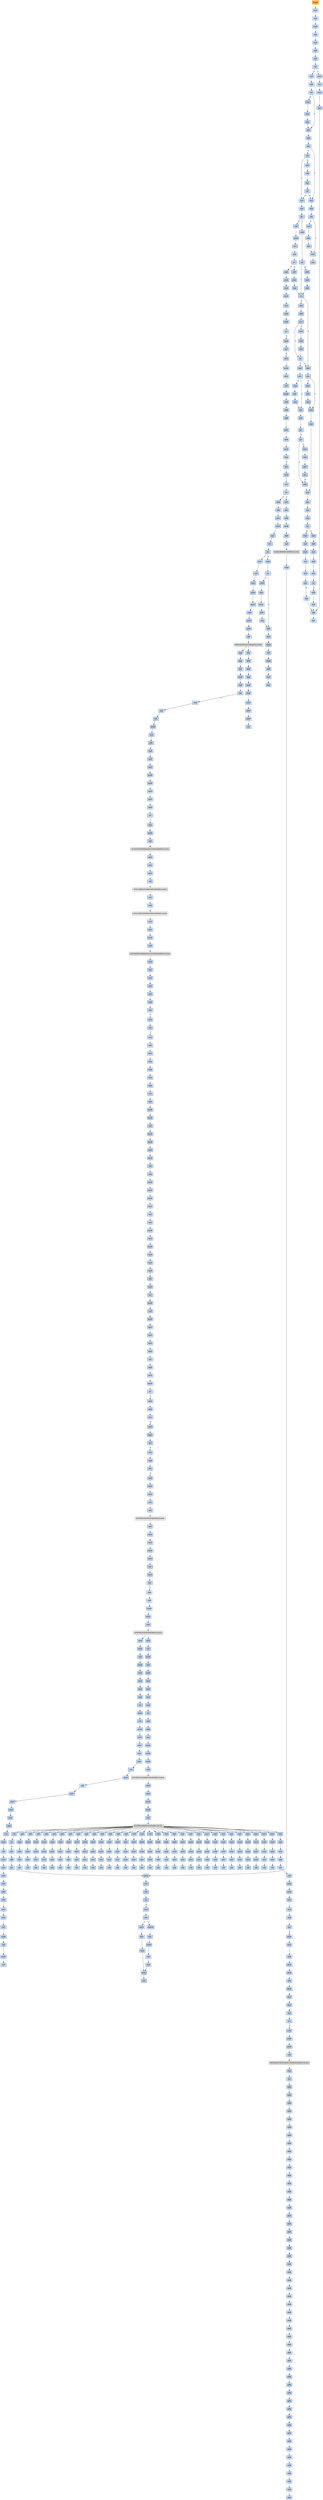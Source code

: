 strict digraph G {
	graph [bgcolor=transparent,
		name=G
	];
	node [color=lightsteelblue,
		fillcolor=lightsteelblue,
		shape=rectangle,
		style=filled
	];
	a0x0047f460pusha_	[color=lightgrey,
		fillcolor=orange,
		label=pusha];
	a0x0047f461movl_0x464000UINT32_esi	[label=movl];
	a0x0047f460pusha_ -> a0x0047f461movl_0x464000UINT32_esi	[color="#000000"];
	a0x0047f466leal__405504esi__edi	[label=leal];
	a0x0047f461movl_0x464000UINT32_esi -> a0x0047f466leal__405504esi__edi	[color="#000000"];
	a0x0047f46cpushl_edi	[label=pushl];
	a0x0047f466leal__405504esi__edi -> a0x0047f46cpushl_edi	[color="#000000"];
	a0x0047f46djmp_0x0047f47a	[label=jmp];
	a0x0047f46cpushl_edi -> a0x0047f46djmp_0x0047f47a	[color="#000000"];
	a0x0047f47amovl_esi__ebx	[label=movl];
	a0x0047f46djmp_0x0047f47a -> a0x0047f47amovl_esi__ebx	[color="#000000"];
	a0x0047f47csubl_0xfffffffcUINT8_esi	[label=subl];
	a0x0047f47amovl_esi__ebx -> a0x0047f47csubl_0xfffffffcUINT8_esi	[color="#000000"];
	a0x0047f47fadcl_ebx_ebx	[label=adcl];
	a0x0047f47csubl_0xfffffffcUINT8_esi -> a0x0047f47fadcl_ebx_ebx	[color="#000000"];
	a0x0047f481jb_0x0047f470	[label=jb];
	a0x0047f47fadcl_ebx_ebx -> a0x0047f481jb_0x0047f470	[color="#000000"];
	a0x0047f470movb_esi__al	[label=movb];
	a0x0047f481jb_0x0047f470 -> a0x0047f470movb_esi__al	[color="#000000",
		label=T];
	a0x0047f483movl_0x1UINT32_eax	[label=movl];
	a0x0047f481jb_0x0047f470 -> a0x0047f483movl_0x1UINT32_eax	[color="#000000",
		label=F];
	a0x0047f472incl_esi	[label=incl];
	a0x0047f470movb_esi__al -> a0x0047f472incl_esi	[color="#000000"];
	a0x0047f473movb_al_edi_	[label=movb];
	a0x0047f472incl_esi -> a0x0047f473movb_al_edi_	[color="#000000"];
	a0x0047f475incl_edi	[label=incl];
	a0x0047f473movb_al_edi_ -> a0x0047f475incl_edi	[color="#000000"];
	a0x0047f476addl_ebx_ebx	[label=addl];
	a0x0047f475incl_edi -> a0x0047f476addl_ebx_ebx	[color="#000000"];
	a0x0047f478jne_0x0047f481	[label=jne];
	a0x0047f476addl_ebx_ebx -> a0x0047f478jne_0x0047f481	[color="#000000"];
	a0x0047f488addl_ebx_ebx	[label=addl];
	a0x0047f483movl_0x1UINT32_eax -> a0x0047f488addl_ebx_ebx	[color="#000000"];
	a0x0047f48ajne_0x0047f493	[label=jne];
	a0x0047f488addl_ebx_ebx -> a0x0047f48ajne_0x0047f493	[color="#000000"];
	a0x0047f493adcl_eax_eax	[label=adcl];
	a0x0047f48ajne_0x0047f493 -> a0x0047f493adcl_eax_eax	[color="#000000",
		label=T];
	a0x0047f48cmovl_esi__ebx	[label=movl];
	a0x0047f48ajne_0x0047f493 -> a0x0047f48cmovl_esi__ebx	[color="#000000",
		label=F];
	a0x0047f495addl_ebx_ebx	[label=addl];
	a0x0047f493adcl_eax_eax -> a0x0047f495addl_ebx_ebx	[color="#000000"];
	a0x0047f497jae_0x0047f4a4	[label=jae];
	a0x0047f495addl_ebx_ebx -> a0x0047f497jae_0x0047f4a4	[color="#000000"];
	a0x0047f499jne_0x0047f4c3	[label=jne];
	a0x0047f497jae_0x0047f4a4 -> a0x0047f499jne_0x0047f4c3	[color="#000000",
		label=F];
	a0x0047f4a4decl_eax	[label=decl];
	a0x0047f497jae_0x0047f4a4 -> a0x0047f4a4decl_eax	[color="#000000",
		label=T];
	a0x0047f4c3xorl_ecx_ecx	[label=xorl];
	a0x0047f499jne_0x0047f4c3 -> a0x0047f4c3xorl_ecx_ecx	[color="#000000",
		label=T];
	a0x0047f49bmovl_esi__ebx	[label=movl];
	a0x0047f499jne_0x0047f4c3 -> a0x0047f49bmovl_esi__ebx	[color="#000000",
		label=F];
	a0x0047f4c5subl_0x3UINT8_eax	[label=subl];
	a0x0047f4c3xorl_ecx_ecx -> a0x0047f4c5subl_0x3UINT8_eax	[color="#000000"];
	a0x0047f4c8jb_0x0047f4db	[label=jb];
	a0x0047f4c5subl_0x3UINT8_eax -> a0x0047f4c8jb_0x0047f4db	[color="#000000"];
	a0x0047f4cashll_0x8UINT8_eax	[label=shll];
	a0x0047f4c8jb_0x0047f4db -> a0x0047f4cashll_0x8UINT8_eax	[color="#000000",
		label=F];
	a0x0047f4dbaddl_ebx_ebx	[label=addl];
	a0x0047f4c8jb_0x0047f4db -> a0x0047f4dbaddl_ebx_ebx	[color="#000000",
		label=T];
	a0x0047f4cdmovb_esi__al	[label=movb];
	a0x0047f4cashll_0x8UINT8_eax -> a0x0047f4cdmovb_esi__al	[color="#000000"];
	a0x0047f4cfincl_esi	[label=incl];
	a0x0047f4cdmovb_esi__al -> a0x0047f4cfincl_esi	[color="#000000"];
	a0x0047f4d0xorl_0xffffffffUINT8_eax	[label=xorl];
	a0x0047f4cfincl_esi -> a0x0047f4d0xorl_0xffffffffUINT8_eax	[color="#000000"];
	a0x0047f4d3je_0x0047f54a	[label=je];
	a0x0047f4d0xorl_0xffffffffUINT8_eax -> a0x0047f4d3je_0x0047f54a	[color="#000000"];
	a0x0047f4d5sarl_eax	[label=sarl];
	a0x0047f4d3je_0x0047f54a -> a0x0047f4d5sarl_eax	[color="#000000",
		label=F];
	a0x0047f54apopl_esi	[label=popl];
	a0x0047f4d3je_0x0047f54a -> a0x0047f54apopl_esi	[color="#000000",
		label=T];
	a0x0047f4d7movl_eax_ebp	[label=movl];
	a0x0047f4d5sarl_eax -> a0x0047f4d7movl_eax_ebp	[color="#000000"];
	a0x0047f4d9jmp_0x0047f4e6	[label=jmp];
	a0x0047f4d7movl_eax_ebp -> a0x0047f4d9jmp_0x0047f4e6	[color="#000000"];
	a0x0047f4e6jb_0x0047f4b4	[label=jb];
	a0x0047f4d9jmp_0x0047f4e6 -> a0x0047f4e6jb_0x0047f4b4	[color="#000000"];
	a0x0047f4b4addl_ebx_ebx	[label=addl];
	a0x0047f4e6jb_0x0047f4b4 -> a0x0047f4b4addl_ebx_ebx	[color="#000000",
		label=T];
	a0x0047f4e8incl_ecx	[label=incl];
	a0x0047f4e6jb_0x0047f4b4 -> a0x0047f4e8incl_ecx	[color="#000000",
		label=F];
	a0x0047f4b6jne_0x0047f4bf	[label=jne];
	a0x0047f4b4addl_ebx_ebx -> a0x0047f4b6jne_0x0047f4bf	[color="#000000"];
	a0x0047f4bfadcl_ecx_ecx	[label=adcl];
	a0x0047f4b6jne_0x0047f4bf -> a0x0047f4bfadcl_ecx_ecx	[color="#000000",
		label=T];
	a0x0047f4b8movl_esi__ebx	[label=movl];
	a0x0047f4b6jne_0x0047f4bf -> a0x0047f4b8movl_esi__ebx	[color="#000000",
		label=F];
	a0x0047f4c1jmp_0x0047f515	[label=jmp];
	a0x0047f4bfadcl_ecx_ecx -> a0x0047f4c1jmp_0x0047f515	[color="#000000"];
	a0x0047f515cmpl_0xfffffb00UINT32_ebp	[label=cmpl];
	a0x0047f4c1jmp_0x0047f515 -> a0x0047f515cmpl_0xfffffb00UINT32_ebp	[color="#000000"];
	a0x0047f51badcl_0x2UINT8_ecx	[label=adcl];
	a0x0047f515cmpl_0xfffffb00UINT32_ebp -> a0x0047f51badcl_0x2UINT8_ecx	[color="#000000"];
	a0x0047f51eleal_ediebp__edx	[label=leal];
	a0x0047f51badcl_0x2UINT8_ecx -> a0x0047f51eleal_ediebp__edx	[color="#000000"];
	a0x0047f521cmpl_0xfffffffcUINT8_ebp	[label=cmpl];
	a0x0047f51eleal_ediebp__edx -> a0x0047f521cmpl_0xfffffffcUINT8_ebp	[color="#000000"];
	a0x0047f524jbe_0x0047f534	[label=jbe];
	a0x0047f521cmpl_0xfffffffcUINT8_ebp -> a0x0047f524jbe_0x0047f534	[color="#000000"];
	a0x0047f534movl_edx__eax	[label=movl];
	a0x0047f524jbe_0x0047f534 -> a0x0047f534movl_edx__eax	[color="#000000",
		label=T];
	a0x0047f526movb_edx__al	[label=movb];
	a0x0047f524jbe_0x0047f534 -> a0x0047f526movb_edx__al	[color="#000000",
		label=F];
	a0x0047f536addl_0x4UINT8_edx	[label=addl];
	a0x0047f534movl_edx__eax -> a0x0047f536addl_0x4UINT8_edx	[color="#000000"];
	a0x0047f539movl_eax_edi_	[label=movl];
	a0x0047f536addl_0x4UINT8_edx -> a0x0047f539movl_eax_edi_	[color="#000000"];
	a0x0047f53baddl_0x4UINT8_edi	[label=addl];
	a0x0047f539movl_eax_edi_ -> a0x0047f53baddl_0x4UINT8_edi	[color="#000000"];
	a0x0047f53esubl_0x4UINT8_ecx	[label=subl];
	a0x0047f53baddl_0x4UINT8_edi -> a0x0047f53esubl_0x4UINT8_ecx	[color="#000000"];
	a0x0047f541ja_0x0047f534	[label=ja];
	a0x0047f53esubl_0x4UINT8_ecx -> a0x0047f541ja_0x0047f534	[color="#000000"];
	a0x0047f543addl_ecx_edi	[label=addl];
	a0x0047f541ja_0x0047f534 -> a0x0047f543addl_ecx_edi	[color="#000000",
		label=F];
	a0x0047f545jmp_0x0047f476	[label=jmp];
	a0x0047f543addl_ecx_edi -> a0x0047f545jmp_0x0047f476	[color="#000000"];
	a0x0047f545jmp_0x0047f476 -> a0x0047f476addl_ebx_ebx	[color="#000000"];
	a0x0047f528incl_edx	[label=incl];
	a0x0047f526movb_edx__al -> a0x0047f528incl_edx	[color="#000000"];
	a0x0047f529movb_al_edi_	[label=movb];
	a0x0047f528incl_edx -> a0x0047f529movb_al_edi_	[color="#000000"];
	a0x0047f52bincl_edi	[label=incl];
	a0x0047f529movb_al_edi_ -> a0x0047f52bincl_edi	[color="#000000"];
	a0x0047f52cdecl_ecx	[label=decl];
	a0x0047f52bincl_edi -> a0x0047f52cdecl_ecx	[color="#000000"];
	a0x0047f52djne_0x0047f526	[label=jne];
	a0x0047f52cdecl_ecx -> a0x0047f52djne_0x0047f526	[color="#000000"];
	a0x0047f52fjmp_0x0047f476	[label=jmp];
	a0x0047f52djne_0x0047f526 -> a0x0047f52fjmp_0x0047f476	[color="#000000",
		label=F];
	a0x0047f52fjmp_0x0047f476 -> a0x0047f476addl_ebx_ebx	[color="#000000"];
	a0x0047f4e9addl_ebx_ebx	[label=addl];
	a0x0047f4e8incl_ecx -> a0x0047f4e9addl_ebx_ebx	[color="#000000"];
	a0x0047f4ebjne_0x0047f4f4	[label=jne];
	a0x0047f4e9addl_ebx_ebx -> a0x0047f4ebjne_0x0047f4f4	[color="#000000"];
	a0x0047f4f4jb_0x0047f4b4	[label=jb];
	a0x0047f4ebjne_0x0047f4f4 -> a0x0047f4f4jb_0x0047f4b4	[color="#000000",
		label=T];
	a0x0047f4edmovl_esi__ebx	[label=movl];
	a0x0047f4ebjne_0x0047f4f4 -> a0x0047f4edmovl_esi__ebx	[color="#000000",
		label=F];
	a0x0047f4f4jb_0x0047f4b4 -> a0x0047f4b4addl_ebx_ebx	[color="#000000",
		label=T];
	a0x0047f4f6addl_ebx_ebx	[label=addl];
	a0x0047f4f4jb_0x0047f4b4 -> a0x0047f4f6addl_ebx_ebx	[color="#000000",
		label=F];
	a0x0047f4f8jne_0x0047f501	[label=jne];
	a0x0047f4f6addl_ebx_ebx -> a0x0047f4f8jne_0x0047f501	[color="#000000"];
	a0x0047f501adcl_ecx_ecx	[label=adcl];
	a0x0047f4f8jne_0x0047f501 -> a0x0047f501adcl_ecx_ecx	[color="#000000",
		label=T];
	a0x0047f4famovl_esi__ebx	[label=movl];
	a0x0047f4f8jne_0x0047f501 -> a0x0047f4famovl_esi__ebx	[color="#000000",
		label=F];
	a0x0047f503addl_ebx_ebx	[label=addl];
	a0x0047f501adcl_ecx_ecx -> a0x0047f503addl_ebx_ebx	[color="#000000"];
	a0x0047f505jae_0x0047f4f6	[label=jae];
	a0x0047f503addl_ebx_ebx -> a0x0047f505jae_0x0047f4f6	[color="#000000"];
	a0x0047f507jne_0x0047f512	[label=jne];
	a0x0047f505jae_0x0047f4f6 -> a0x0047f507jne_0x0047f512	[color="#000000",
		label=F];
	a0x0047f512addl_0x2UINT8_ecx	[label=addl];
	a0x0047f507jne_0x0047f512 -> a0x0047f512addl_0x2UINT8_ecx	[color="#000000",
		label=T];
	a0x0047f509movl_esi__ebx	[label=movl];
	a0x0047f507jne_0x0047f512 -> a0x0047f509movl_esi__ebx	[color="#000000",
		label=F];
	a0x0047f512addl_0x2UINT8_ecx -> a0x0047f515cmpl_0xfffffb00UINT32_ebp	[color="#000000"];
	a0x0047f4basubl_0xfffffffcUINT8_esi	[label=subl];
	a0x0047f4b8movl_esi__ebx -> a0x0047f4basubl_0xfffffffcUINT8_esi	[color="#000000"];
	a0x0047f4bdadcl_ebx_ebx	[label=adcl];
	a0x0047f4basubl_0xfffffffcUINT8_esi -> a0x0047f4bdadcl_ebx_ebx	[color="#000000"];
	a0x0047f4bdadcl_ebx_ebx -> a0x0047f4bfadcl_ecx_ecx	[color="#000000"];
	a0x0047f4a5addl_ebx_ebx	[label=addl];
	a0x0047f4a4decl_eax -> a0x0047f4a5addl_ebx_ebx	[color="#000000"];
	a0x0047f4a7jne_0x0047f4b0	[label=jne];
	a0x0047f4a5addl_ebx_ebx -> a0x0047f4a7jne_0x0047f4b0	[color="#000000"];
	a0x0047f4b0adcl_eax_eax	[label=adcl];
	a0x0047f4a7jne_0x0047f4b0 -> a0x0047f4b0adcl_eax_eax	[color="#000000",
		label=T];
	a0x0047f4a9movl_esi__ebx	[label=movl];
	a0x0047f4a7jne_0x0047f4b0 -> a0x0047f4a9movl_esi__ebx	[color="#000000",
		label=F];
	a0x0047f4b2jmp_0x0047f488	[label=jmp];
	a0x0047f4b0adcl_eax_eax -> a0x0047f4b2jmp_0x0047f488	[color="#000000"];
	a0x0047f4ddjne_0x0047f4e6	[label=jne];
	a0x0047f4dbaddl_ebx_ebx -> a0x0047f4ddjne_0x0047f4e6	[color="#000000"];
	a0x0047f4ddjne_0x0047f4e6 -> a0x0047f4e6jb_0x0047f4b4	[color="#000000",
		label=T];
	a0x0047f4dfmovl_esi__ebx	[label=movl];
	a0x0047f4ddjne_0x0047f4e6 -> a0x0047f4dfmovl_esi__ebx	[color="#000000",
		label=F];
	a0x0047f50bsubl_0xfffffffcUINT8_esi	[label=subl];
	a0x0047f509movl_esi__ebx -> a0x0047f50bsubl_0xfffffffcUINT8_esi	[color="#000000"];
	a0x0047f50eadcl_ebx_ebx	[label=adcl];
	a0x0047f50bsubl_0xfffffffcUINT8_esi -> a0x0047f50eadcl_ebx_ebx	[color="#000000"];
	a0x0047f510jae_0x0047f4f6	[label=jae];
	a0x0047f50eadcl_ebx_ebx -> a0x0047f510jae_0x0047f4f6	[color="#000000"];
	a0x0047f510jae_0x0047f4f6 -> a0x0047f512addl_0x2UINT8_ecx	[color="#000000",
		label=F];
	a0x0047f48esubl_0xfffffffcUINT8_esi	[label=subl];
	a0x0047f48cmovl_esi__ebx -> a0x0047f48esubl_0xfffffffcUINT8_esi	[color="#000000"];
	a0x0047f491adcl_ebx_ebx	[label=adcl];
	a0x0047f48esubl_0xfffffffcUINT8_esi -> a0x0047f491adcl_ebx_ebx	[color="#000000"];
	a0x0047f491adcl_ebx_ebx -> a0x0047f493adcl_eax_eax	[color="#000000"];
	a0x0047f4absubl_0xfffffffcUINT8_esi	[label=subl];
	a0x0047f4a9movl_esi__ebx -> a0x0047f4absubl_0xfffffffcUINT8_esi	[color="#000000"];
	a0x0047f4aeadcl_ebx_ebx	[label=adcl];
	a0x0047f4absubl_0xfffffffcUINT8_esi -> a0x0047f4aeadcl_ebx_ebx	[color="#000000"];
	a0x0047f4aeadcl_ebx_ebx -> a0x0047f4b0adcl_eax_eax	[color="#000000"];
	a0x0047f4e1subl_0xfffffffcUINT8_esi	[label=subl];
	a0x0047f4dfmovl_esi__ebx -> a0x0047f4e1subl_0xfffffffcUINT8_esi	[color="#000000"];
	a0x0047f4e4adcl_ebx_ebx	[label=adcl];
	a0x0047f4e1subl_0xfffffffcUINT8_esi -> a0x0047f4e4adcl_ebx_ebx	[color="#000000"];
	a0x0047f4e4adcl_ebx_ebx -> a0x0047f4e6jb_0x0047f4b4	[color="#000000"];
	a0x0047f49dsubl_0xfffffffcUINT8_esi	[label=subl];
	a0x0047f49bmovl_esi__ebx -> a0x0047f49dsubl_0xfffffffcUINT8_esi	[color="#000000"];
	a0x0047f4a0adcl_ebx_ebx	[label=adcl];
	a0x0047f49dsubl_0xfffffffcUINT8_esi -> a0x0047f4a0adcl_ebx_ebx	[color="#000000"];
	a0x0047f4a2jb_0x0047f4c3	[label=jb];
	a0x0047f4a0adcl_ebx_ebx -> a0x0047f4a2jb_0x0047f4c3	[color="#000000"];
	a0x0047f4a2jb_0x0047f4c3 -> a0x0047f4c3xorl_ecx_ecx	[color="#000000",
		label=T];
	a0x0047f4a2jb_0x0047f4c3 -> a0x0047f4a4decl_eax	[color="#000000",
		label=F];
	a0x0047f4efsubl_0xfffffffcUINT8_esi	[label=subl];
	a0x0047f4edmovl_esi__ebx -> a0x0047f4efsubl_0xfffffffcUINT8_esi	[color="#000000"];
	a0x0047f4f2adcl_ebx_ebx	[label=adcl];
	a0x0047f4efsubl_0xfffffffcUINT8_esi -> a0x0047f4f2adcl_ebx_ebx	[color="#000000"];
	a0x0047f4f2adcl_ebx_ebx -> a0x0047f4f4jb_0x0047f4b4	[color="#000000"];
	a0x0047f4fcsubl_0xfffffffcUINT8_esi	[label=subl];
	a0x0047f4famovl_esi__ebx -> a0x0047f4fcsubl_0xfffffffcUINT8_esi	[color="#000000"];
	a0x0047f4ffadcl_ebx_ebx	[label=adcl];
	a0x0047f4fcsubl_0xfffffffcUINT8_esi -> a0x0047f4ffadcl_ebx_ebx	[color="#000000"];
	a0x0047f4ffadcl_ebx_ebx -> a0x0047f501adcl_ecx_ecx	[color="#000000"];
	a0x0047f54bmovl_esi_edi	[label=movl];
	a0x0047f54apopl_esi -> a0x0047f54bmovl_esi_edi	[color="#000000"];
	a0x0047f54dmovl_0x900UINT32_ecx	[label=movl];
	a0x0047f54bmovl_esi_edi -> a0x0047f54dmovl_0x900UINT32_ecx	[color="#000000"];
	a0x0047f552movb_edi__al	[label=movb];
	a0x0047f54dmovl_0x900UINT32_ecx -> a0x0047f552movb_edi__al	[color="#000000"];
	a0x0047f554incl_edi	[label=incl];
	a0x0047f552movb_edi__al -> a0x0047f554incl_edi	[color="#000000"];
	a0x0047f555subb_0xffffffe8UINT8_al	[label=subb];
	a0x0047f554incl_edi -> a0x0047f555subb_0xffffffe8UINT8_al	[color="#000000"];
	a0x0047f557cmpb_0x1UINT8_al	[label=cmpb];
	a0x0047f555subb_0xffffffe8UINT8_al -> a0x0047f557cmpb_0x1UINT8_al	[color="#000000"];
	a0x0047f559ja_0x0047f552	[label=ja];
	a0x0047f557cmpb_0x1UINT8_al -> a0x0047f559ja_0x0047f552	[color="#000000"];
	a0x0047f55bcmpb_0x5UINT8_edi_	[label=cmpb];
	a0x0047f559ja_0x0047f552 -> a0x0047f55bcmpb_0x5UINT8_edi_	[color="#000000",
		label=F];
	a0x0047f55ejne_0x0047f552	[label=jne];
	a0x0047f55bcmpb_0x5UINT8_edi_ -> a0x0047f55ejne_0x0047f552	[color="#000000"];
	a0x0047f560movl_edi__eax	[label=movl];
	a0x0047f55ejne_0x0047f552 -> a0x0047f560movl_edi__eax	[color="#000000",
		label=F];
	a0x0047f562movb_0x4edi__bl	[label=movb];
	a0x0047f560movl_edi__eax -> a0x0047f562movb_0x4edi__bl	[color="#000000"];
	a0x0047f565shrw_0x8UINT8_ax	[label=shrw];
	a0x0047f562movb_0x4edi__bl -> a0x0047f565shrw_0x8UINT8_ax	[color="#000000"];
	a0x0047f569roll_0x10UINT8_eax	[label=roll];
	a0x0047f565shrw_0x8UINT8_ax -> a0x0047f569roll_0x10UINT8_eax	[color="#000000"];
	a0x0047f56cxchgb_al_ah	[label=xchgb];
	a0x0047f569roll_0x10UINT8_eax -> a0x0047f56cxchgb_al_ah	[color="#000000"];
	a0x0047f56esubl_edi_eax	[label=subl];
	a0x0047f56cxchgb_al_ah -> a0x0047f56esubl_edi_eax	[color="#000000"];
	a0x0047f570subb_0xffffffe8UINT8_bl	[label=subb];
	a0x0047f56esubl_edi_eax -> a0x0047f570subb_0xffffffe8UINT8_bl	[color="#000000"];
	a0x0047f573addl_esi_eax	[label=addl];
	a0x0047f570subb_0xffffffe8UINT8_bl -> a0x0047f573addl_esi_eax	[color="#000000"];
	a0x0047f575movl_eax_edi_	[label=movl];
	a0x0047f573addl_esi_eax -> a0x0047f575movl_eax_edi_	[color="#000000"];
	a0x0047f577addl_0x5UINT8_edi	[label=addl];
	a0x0047f575movl_eax_edi_ -> a0x0047f577addl_0x5UINT8_edi	[color="#000000"];
	a0x0047f57amovb_bl_al	[label=movb];
	a0x0047f577addl_0x5UINT8_edi -> a0x0047f57amovb_bl_al	[color="#000000"];
	a0x0047f57cloop_0x0047f557	[label=loop];
	a0x0047f57amovb_bl_al -> a0x0047f57cloop_0x0047f557	[color="#000000"];
	a0x0047f57eleal_0x7c000esi__edi	[label=leal];
	a0x0047f57cloop_0x0047f557 -> a0x0047f57eleal_0x7c000esi__edi	[color="#000000",
		label=F];
	a0x0047f584movl_edi__eax	[label=movl];
	a0x0047f57eleal_0x7c000esi__edi -> a0x0047f584movl_edi__eax	[color="#000000"];
	a0x0047f586orl_eax_eax	[label=orl];
	a0x0047f584movl_edi__eax -> a0x0047f586orl_eax_eax	[color="#000000"];
	a0x0047f588je_0x0047f5cf	[label=je];
	a0x0047f586orl_eax_eax -> a0x0047f588je_0x0047f5cf	[color="#000000"];
	a0x0047f58amovl_0x4edi__ebx	[label=movl];
	a0x0047f588je_0x0047f5cf -> a0x0047f58amovl_0x4edi__ebx	[color="#000000",
		label=F];
	a0x0047f5cfaddl_0x4UINT8_edi	[label=addl];
	a0x0047f588je_0x0047f5cf -> a0x0047f5cfaddl_0x4UINT8_edi	[color="#000000",
		label=T];
	a0x0047f58dleal_0x7f5fceaxesi__eax	[label=leal];
	a0x0047f58amovl_0x4edi__ebx -> a0x0047f58dleal_0x7f5fceaxesi__eax	[color="#000000"];
	a0x0047f594addl_esi_ebx	[label=addl];
	a0x0047f58dleal_0x7f5fceaxesi__eax -> a0x0047f594addl_esi_ebx	[color="#000000"];
	a0x0047f596pushl_eax	[label=pushl];
	a0x0047f594addl_esi_ebx -> a0x0047f596pushl_eax	[color="#000000"];
	a0x0047f597addl_0x8UINT8_edi	[label=addl];
	a0x0047f596pushl_eax -> a0x0047f597addl_0x8UINT8_edi	[color="#000000"];
	a0x0047f59acall_0x7f6acesi_	[label=call];
	a0x0047f597addl_0x8UINT8_edi -> a0x0047f59acall_0x7f6acesi_	[color="#000000"];
	LOADLIBRARYA_KERNEL32_DLL	[color=lightgrey,
		fillcolor=lightgrey,
		label="LOADLIBRARYA-KERNEL32-DLL"];
	a0x0047f59acall_0x7f6acesi_ -> LOADLIBRARYA_KERNEL32_DLL	[color="#000000"];
	a0x0047f5a0xchgl_eax_ebp	[label=xchgl];
	LOADLIBRARYA_KERNEL32_DLL -> a0x0047f5a0xchgl_eax_ebp	[color="#000000"];
	a0x0047f5a1movb_edi__al	[label=movb];
	a0x0047f5a0xchgl_eax_ebp -> a0x0047f5a1movb_edi__al	[color="#000000"];
	a0x0047f5a3incl_edi	[label=incl];
	a0x0047f5a1movb_edi__al -> a0x0047f5a3incl_edi	[color="#000000"];
	a0x0047f5a4orb_al_al	[label=orb];
	a0x0047f5a3incl_edi -> a0x0047f5a4orb_al_al	[color="#000000"];
	a0x0047f5a6je_0x0047f584	[label=je];
	a0x0047f5a4orb_al_al -> a0x0047f5a6je_0x0047f584	[color="#000000"];
	a0x0047f5a8movl_edi_ecx	[label=movl];
	a0x0047f5a6je_0x0047f584 -> a0x0047f5a8movl_edi_ecx	[color="#000000",
		label=F];
	a0x0047f5aajns_0x0047f5b3	[label=jns];
	a0x0047f5a8movl_edi_ecx -> a0x0047f5aajns_0x0047f5b3	[color="#000000"];
	a0x0047f5b3pushl_edi	[label=pushl];
	a0x0047f5aajns_0x0047f5b3 -> a0x0047f5b3pushl_edi	[color="#000000",
		label=T];
	a0x0047f5acmovzwl_edi__eax	[label=movzwl];
	a0x0047f5aajns_0x0047f5b3 -> a0x0047f5acmovzwl_edi__eax	[color="#000000",
		label=F];
	a0x0047f5b4decl_eax	[label=decl];
	a0x0047f5b3pushl_edi -> a0x0047f5b4decl_eax	[color="#000000"];
	a0x0047f5b5repnz_scasb_es_edi__al	[label=repnz];
	a0x0047f5b4decl_eax -> a0x0047f5b5repnz_scasb_es_edi__al	[color="#000000"];
	a0x0047f5b7pushl_ebp	[label=pushl];
	a0x0047f5b5repnz_scasb_es_edi__al -> a0x0047f5b7pushl_ebp	[color="#000000"];
	a0x0047f5b8call_0x7f6b4esi_	[label=call];
	a0x0047f5b7pushl_ebp -> a0x0047f5b8call_0x7f6b4esi_	[color="#000000"];
	GETPROCADDRESS_KERNEL32_DLL	[color=lightgrey,
		fillcolor=lightgrey,
		label="GETPROCADDRESS-KERNEL32-DLL"];
	a0x0047f5beorl_eax_eax	[label=orl];
	GETPROCADDRESS_KERNEL32_DLL -> a0x0047f5beorl_eax_eax	[color="#000000"];
	a0x0040b163xorl_0x42a130_eax	[label=xorl];
	GETPROCADDRESS_KERNEL32_DLL -> a0x0040b163xorl_0x42a130_eax	[color="#000000"];
	a0x0040b176xorl_0x42a130_eax	[label=xorl];
	GETPROCADDRESS_KERNEL32_DLL -> a0x0040b176xorl_0x42a130_eax	[color="#000000"];
	a0x0040b189xorl_0x42a130_eax	[label=xorl];
	GETPROCADDRESS_KERNEL32_DLL -> a0x0040b189xorl_0x42a130_eax	[color="#000000"];
	a0x0040b19cxorl_0x42a130_eax	[label=xorl];
	GETPROCADDRESS_KERNEL32_DLL -> a0x0040b19cxorl_0x42a130_eax	[color="#000000"];
	a0x0040b1afxorl_0x42a130_eax	[label=xorl];
	GETPROCADDRESS_KERNEL32_DLL -> a0x0040b1afxorl_0x42a130_eax	[color="#000000"];
	a0x0040b1c2xorl_0x42a130_eax	[label=xorl];
	GETPROCADDRESS_KERNEL32_DLL -> a0x0040b1c2xorl_0x42a130_eax	[color="#000000"];
	a0x0040b1d5xorl_0x42a130_eax	[label=xorl];
	GETPROCADDRESS_KERNEL32_DLL -> a0x0040b1d5xorl_0x42a130_eax	[color="#000000"];
	a0x0040b1e8xorl_0x42a130_eax	[label=xorl];
	GETPROCADDRESS_KERNEL32_DLL -> a0x0040b1e8xorl_0x42a130_eax	[color="#000000"];
	a0x0040b1fbxorl_0x42a130_eax	[label=xorl];
	GETPROCADDRESS_KERNEL32_DLL -> a0x0040b1fbxorl_0x42a130_eax	[color="#000000"];
	a0x0040b20exorl_0x42a130_eax	[label=xorl];
	GETPROCADDRESS_KERNEL32_DLL -> a0x0040b20exorl_0x42a130_eax	[color="#000000"];
	a0x0040b221xorl_0x42a130_eax	[label=xorl];
	GETPROCADDRESS_KERNEL32_DLL -> a0x0040b221xorl_0x42a130_eax	[color="#000000"];
	a0x0040b234xorl_0x42a130_eax	[label=xorl];
	GETPROCADDRESS_KERNEL32_DLL -> a0x0040b234xorl_0x42a130_eax	[color="#000000"];
	a0x0040b247xorl_0x42a130_eax	[label=xorl];
	GETPROCADDRESS_KERNEL32_DLL -> a0x0040b247xorl_0x42a130_eax	[color="#000000"];
	a0x0040b25axorl_0x42a130_eax	[label=xorl];
	GETPROCADDRESS_KERNEL32_DLL -> a0x0040b25axorl_0x42a130_eax	[color="#000000"];
	a0x0040b26dxorl_0x42a130_eax	[label=xorl];
	GETPROCADDRESS_KERNEL32_DLL -> a0x0040b26dxorl_0x42a130_eax	[color="#000000"];
	a0x0040b280xorl_0x42a130_eax	[label=xorl];
	GETPROCADDRESS_KERNEL32_DLL -> a0x0040b280xorl_0x42a130_eax	[color="#000000"];
	a0x0040b293xorl_0x42a130_eax	[label=xorl];
	GETPROCADDRESS_KERNEL32_DLL -> a0x0040b293xorl_0x42a130_eax	[color="#000000"];
	a0x0040b2a6xorl_0x42a130_eax	[label=xorl];
	GETPROCADDRESS_KERNEL32_DLL -> a0x0040b2a6xorl_0x42a130_eax	[color="#000000"];
	a0x0040b2b9xorl_0x42a130_eax	[label=xorl];
	GETPROCADDRESS_KERNEL32_DLL -> a0x0040b2b9xorl_0x42a130_eax	[color="#000000"];
	a0x0040b2ccxorl_0x42a130_eax	[label=xorl];
	GETPROCADDRESS_KERNEL32_DLL -> a0x0040b2ccxorl_0x42a130_eax	[color="#000000"];
	a0x0040b2dfxorl_0x42a130_eax	[label=xorl];
	GETPROCADDRESS_KERNEL32_DLL -> a0x0040b2dfxorl_0x42a130_eax	[color="#000000"];
	a0x0040b2f2xorl_0x42a130_eax	[label=xorl];
	GETPROCADDRESS_KERNEL32_DLL -> a0x0040b2f2xorl_0x42a130_eax	[color="#000000"];
	a0x0040b305xorl_0x42a130_eax	[label=xorl];
	GETPROCADDRESS_KERNEL32_DLL -> a0x0040b305xorl_0x42a130_eax	[color="#000000"];
	a0x0040b318xorl_0x42a130_eax	[label=xorl];
	GETPROCADDRESS_KERNEL32_DLL -> a0x0040b318xorl_0x42a130_eax	[color="#000000"];
	a0x0040b32bxorl_0x42a130_eax	[label=xorl];
	GETPROCADDRESS_KERNEL32_DLL -> a0x0040b32bxorl_0x42a130_eax	[color="#000000"];
	a0x0040b33exorl_0x42a130_eax	[label=xorl];
	GETPROCADDRESS_KERNEL32_DLL -> a0x0040b33exorl_0x42a130_eax	[color="#000000"];
	a0x0040b351xorl_0x42a130_eax	[label=xorl];
	GETPROCADDRESS_KERNEL32_DLL -> a0x0040b351xorl_0x42a130_eax	[color="#000000"];
	a0x0040b364xorl_0x42a130_eax	[label=xorl];
	GETPROCADDRESS_KERNEL32_DLL -> a0x0040b364xorl_0x42a130_eax	[color="#000000"];
	a0x0040b377xorl_0x42a130_eax	[label=xorl];
	GETPROCADDRESS_KERNEL32_DLL -> a0x0040b377xorl_0x42a130_eax	[color="#000000"];
	a0x0040b38axorl_0x42a130_eax	[label=xorl];
	GETPROCADDRESS_KERNEL32_DLL -> a0x0040b38axorl_0x42a130_eax	[color="#000000"];
	a0x0040b39dxorl_0x42a130_eax	[label=xorl];
	GETPROCADDRESS_KERNEL32_DLL -> a0x0040b39dxorl_0x42a130_eax	[color="#000000"];
	a0x0040b3b0xorl_0x42a130_eax	[label=xorl];
	GETPROCADDRESS_KERNEL32_DLL -> a0x0040b3b0xorl_0x42a130_eax	[color="#000000"];
	a0x0040b3c3xorl_0x42a130_eax	[label=xorl];
	GETPROCADDRESS_KERNEL32_DLL -> a0x0040b3c3xorl_0x42a130_eax	[color="#000000"];
	a0x0047f5c0je_0x0047f5c9	[label=je];
	a0x0047f5beorl_eax_eax -> a0x0047f5c0je_0x0047f5c9	[color="#000000"];
	a0x0047f5c2movl_eax_ebx_	[label=movl];
	a0x0047f5c0je_0x0047f5c9 -> a0x0047f5c2movl_eax_ebx_	[color="#000000",
		label=F];
	a0x0047f5c4addl_0x4UINT8_ebx	[label=addl];
	a0x0047f5c2movl_eax_ebx_ -> a0x0047f5c4addl_0x4UINT8_ebx	[color="#000000"];
	a0x0047f5c7jmp_0x0047f5a1	[label=jmp];
	a0x0047f5c4addl_0x4UINT8_ebx -> a0x0047f5c7jmp_0x0047f5a1	[color="#000000"];
	a0x0047f5c7jmp_0x0047f5a1 -> a0x0047f5a1movb_edi__al	[color="#000000"];
	a0x0047f5afincl_edi	[label=incl];
	a0x0047f5acmovzwl_edi__eax -> a0x0047f5afincl_edi	[color="#000000"];
	a0x0047f5b0pushl_eax	[label=pushl];
	a0x0047f5afincl_edi -> a0x0047f5b0pushl_eax	[color="#000000"];
	a0x0047f5b1incl_edi	[label=incl];
	a0x0047f5b0pushl_eax -> a0x0047f5b1incl_edi	[color="#000000"];
	a0x0047f5b2movl_0xaef24857UINT32_ecx	[label=movl];
	a0x0047f5b1incl_edi -> a0x0047f5b2movl_0xaef24857UINT32_ecx	[color="#000000"];
	a0x0047f5b2movl_0xaef24857UINT32_ecx -> a0x0047f5b7pushl_ebp	[color="#000000"];
	a0x0047f5d2leal__4esi__ebx	[label=leal];
	a0x0047f5cfaddl_0x4UINT8_edi -> a0x0047f5d2leal__4esi__ebx	[color="#000000"];
	a0x0047f5d5xorl_eax_eax	[label=xorl];
	a0x0047f5d2leal__4esi__ebx -> a0x0047f5d5xorl_eax_eax	[color="#000000"];
	a0x0047f5d7movb_edi__al	[label=movb];
	a0x0047f5d5xorl_eax_eax -> a0x0047f5d7movb_edi__al	[color="#000000"];
	a0x0047f5d9incl_edi	[label=incl];
	a0x0047f5d7movb_edi__al -> a0x0047f5d9incl_edi	[color="#000000"];
	a0x0047f5daorl_eax_eax	[label=orl];
	a0x0047f5d9incl_edi -> a0x0047f5daorl_eax_eax	[color="#000000"];
	a0x0047f5dcje_0x0047f600	[label=je];
	a0x0047f5daorl_eax_eax -> a0x0047f5dcje_0x0047f600	[color="#000000"];
	a0x0047f5decmpb_0xffffffefUINT8_al	[label=cmpb];
	a0x0047f5dcje_0x0047f600 -> a0x0047f5decmpb_0xffffffefUINT8_al	[color="#000000",
		label=F];
	a0x0047f600movl_0x7f6b8esi__ebp	[label=movl];
	a0x0047f5dcje_0x0047f600 -> a0x0047f600movl_0x7f6b8esi__ebp	[color="#000000",
		label=T];
	a0x0047f5e0ja_0x0047f5f3	[label=ja];
	a0x0047f5decmpb_0xffffffefUINT8_al -> a0x0047f5e0ja_0x0047f5f3	[color="#000000"];
	a0x0047f5e2addl_eax_ebx	[label=addl];
	a0x0047f5e0ja_0x0047f5f3 -> a0x0047f5e2addl_eax_ebx	[color="#000000",
		label=F];
	a0x0047f5f3andb_0xfUINT8_al	[label=andb];
	a0x0047f5e0ja_0x0047f5f3 -> a0x0047f5f3andb_0xfUINT8_al	[color="#000000",
		label=T];
	a0x0047f5e4movl_ebx__eax	[label=movl];
	a0x0047f5e2addl_eax_ebx -> a0x0047f5e4movl_ebx__eax	[color="#000000"];
	a0x0047f5e6xchgb_al_ah	[label=xchgb];
	a0x0047f5e4movl_ebx__eax -> a0x0047f5e6xchgb_al_ah	[color="#000000"];
	a0x0047f5e8roll_0x10UINT8_eax	[label=roll];
	a0x0047f5e6xchgb_al_ah -> a0x0047f5e8roll_0x10UINT8_eax	[color="#000000"];
	a0x0047f5ebxchgb_al_ah	[label=xchgb];
	a0x0047f5e8roll_0x10UINT8_eax -> a0x0047f5ebxchgb_al_ah	[color="#000000"];
	a0x0047f5edaddl_esi_eax	[label=addl];
	a0x0047f5ebxchgb_al_ah -> a0x0047f5edaddl_esi_eax	[color="#000000"];
	a0x0047f5efmovl_eax_ebx_	[label=movl];
	a0x0047f5edaddl_esi_eax -> a0x0047f5efmovl_eax_ebx_	[color="#000000"];
	a0x0047f5f1jmp_0x0047f5d5	[label=jmp];
	a0x0047f5efmovl_eax_ebx_ -> a0x0047f5f1jmp_0x0047f5d5	[color="#000000"];
	a0x0047f5f5shll_0x10UINT8_eax	[label=shll];
	a0x0047f5f3andb_0xfUINT8_al -> a0x0047f5f5shll_0x10UINT8_eax	[color="#000000"];
	a0x0047f5f8movw_edi__ax	[label=movw];
	a0x0047f5f5shll_0x10UINT8_eax -> a0x0047f5f8movw_edi__ax	[color="#000000"];
	a0x0047f5fbaddl_0x2UINT8_edi	[label=addl];
	a0x0047f5f8movw_edi__ax -> a0x0047f5fbaddl_0x2UINT8_edi	[color="#000000"];
	a0x0047f5fejmp_0x0047f5e2	[label=jmp];
	a0x0047f5fbaddl_0x2UINT8_edi -> a0x0047f5fejmp_0x0047f5e2	[color="#000000"];
	a0x0047f5fejmp_0x0047f5e2 -> a0x0047f5e2addl_eax_ebx	[color="#000000"];
	a0x0047f606leal__4096esi__edi	[label=leal];
	a0x0047f600movl_0x7f6b8esi__ebp -> a0x0047f606leal__4096esi__edi	[color="#000000"];
	a0x0047f60cmovl_0x1000UINT32_ebx	[label=movl];
	a0x0047f606leal__4096esi__edi -> a0x0047f60cmovl_0x1000UINT32_ebx	[color="#000000"];
	a0x0047f611pushl_eax	[label=pushl];
	a0x0047f60cmovl_0x1000UINT32_ebx -> a0x0047f611pushl_eax	[color="#000000"];
	a0x0047f612pushl_esp	[label=pushl];
	a0x0047f611pushl_eax -> a0x0047f612pushl_esp	[color="#000000"];
	a0x0047f613pushl_0x4UINT8	[label=pushl];
	a0x0047f612pushl_esp -> a0x0047f613pushl_0x4UINT8	[color="#000000"];
	a0x0047f615pushl_ebx	[label=pushl];
	a0x0047f613pushl_0x4UINT8 -> a0x0047f615pushl_ebx	[color="#000000"];
	a0x0047f616pushl_edi	[label=pushl];
	a0x0047f615pushl_ebx -> a0x0047f616pushl_edi	[color="#000000"];
	a0x0047f617call_ebp	[label=call];
	a0x0047f616pushl_edi -> a0x0047f617call_ebp	[color="#000000"];
	VIRTUALPROTECT_KERNEL32_DLL	[color=lightgrey,
		fillcolor=lightgrey,
		label="VIRTUALPROTECT-KERNEL32-DLL"];
	a0x0047f617call_ebp -> VIRTUALPROTECT_KERNEL32_DLL	[color="#000000"];
	a0x0047f619leal_0x217edi__eax	[label=leal];
	VIRTUALPROTECT_KERNEL32_DLL -> a0x0047f619leal_0x217edi__eax	[color="#000000"];
	a0x0047f62epopl_eax	[label=popl];
	VIRTUALPROTECT_KERNEL32_DLL -> a0x0047f62epopl_eax	[color="#000000"];
	a0x0047f61fandb_0x7fUINT8_eax_	[label=andb];
	a0x0047f619leal_0x217edi__eax -> a0x0047f61fandb_0x7fUINT8_eax_	[color="#000000"];
	a0x0047f622andb_0x7fUINT8_0x28eax_	[label=andb];
	a0x0047f61fandb_0x7fUINT8_eax_ -> a0x0047f622andb_0x7fUINT8_0x28eax_	[color="#000000"];
	a0x0047f626popl_eax	[label=popl];
	a0x0047f622andb_0x7fUINT8_0x28eax_ -> a0x0047f626popl_eax	[color="#000000"];
	a0x0047f627pushl_eax	[label=pushl];
	a0x0047f626popl_eax -> a0x0047f627pushl_eax	[color="#000000"];
	a0x0047f628pushl_esp	[label=pushl];
	a0x0047f627pushl_eax -> a0x0047f628pushl_esp	[color="#000000"];
	a0x0047f629pushl_eax	[label=pushl];
	a0x0047f628pushl_esp -> a0x0047f629pushl_eax	[color="#000000"];
	a0x0047f62apushl_ebx	[label=pushl];
	a0x0047f629pushl_eax -> a0x0047f62apushl_ebx	[color="#000000"];
	a0x0047f62bpushl_edi	[label=pushl];
	a0x0047f62apushl_ebx -> a0x0047f62bpushl_edi	[color="#000000"];
	a0x0047f62ccall_ebp	[label=call];
	a0x0047f62bpushl_edi -> a0x0047f62ccall_ebp	[color="#000000"];
	a0x0047f62fpopa_	[label=popa];
	a0x0047f62epopl_eax -> a0x0047f62fpopa_	[color="#000000"];
	a0x0047f630leal__128esp__eax	[label=leal];
	a0x0047f62fpopa_ -> a0x0047f630leal__128esp__eax	[color="#000000"];
	a0x0047f634pushl_0x0UINT8	[label=pushl];
	a0x0047f630leal__128esp__eax -> a0x0047f634pushl_0x0UINT8	[color="#000000"];
	a0x0047f636cmpl_eax_esp	[label=cmpl];
	a0x0047f634pushl_0x0UINT8 -> a0x0047f636cmpl_eax_esp	[color="#000000"];
	a0x0047f638jne_0x0047f634	[label=jne];
	a0x0047f636cmpl_eax_esp -> a0x0047f638jne_0x0047f634	[color="#000000"];
	a0x0047f63asubl_0xffffff80UINT8_esp	[label=subl];
	a0x0047f638jne_0x0047f634 -> a0x0047f63asubl_0xffffff80UINT8_esp	[color="#000000",
		label=F];
	a0x0047f63djmp_0x00409de6	[label=jmp];
	a0x0047f63asubl_0xffffff80UINT8_esp -> a0x0047f63djmp_0x00409de6	[color="#000000"];
	a0x00409de6call_0x411500	[label=call];
	a0x0047f63djmp_0x00409de6 -> a0x00409de6call_0x411500	[color="#000000"];
	a0x00411500pushl_ebp	[label=pushl];
	a0x00409de6call_0x411500 -> a0x00411500pushl_ebp	[color="#000000"];
	a0x00411501movl_esp_ebp	[label=movl];
	a0x00411500pushl_ebp -> a0x00411501movl_esp_ebp	[color="#000000"];
	a0x00411503subl_0x14UINT8_esp	[label=subl];
	a0x00411501movl_esp_ebp -> a0x00411503subl_0x14UINT8_esp	[color="#000000"];
	a0x00411506andl_0x0UINT8__12ebp_	[label=andl];
	a0x00411503subl_0x14UINT8_esp -> a0x00411506andl_0x0UINT8__12ebp_	[color="#000000"];
	a0x0041150aandl_0x0UINT8__8ebp_	[label=andl];
	a0x00411506andl_0x0UINT8__12ebp_ -> a0x0041150aandl_0x0UINT8__8ebp_	[color="#000000"];
	a0x0041150emovl_0x42a130_eax	[label=movl];
	a0x0041150aandl_0x0UINT8__8ebp_ -> a0x0041150emovl_0x42a130_eax	[color="#000000"];
	a0x00411513pushl_esi	[label=pushl];
	a0x0041150emovl_0x42a130_eax -> a0x00411513pushl_esi	[color="#000000"];
	a0x00411514pushl_edi	[label=pushl];
	a0x00411513pushl_esi -> a0x00411514pushl_edi	[color="#000000"];
	a0x00411515movl_0xbb40e64eUINT32_edi	[label=movl];
	a0x00411514pushl_edi -> a0x00411515movl_0xbb40e64eUINT32_edi	[color="#000000"];
	a0x0041151amovl_0xffff0000UINT32_esi	[label=movl];
	a0x00411515movl_0xbb40e64eUINT32_edi -> a0x0041151amovl_0xffff0000UINT32_esi	[color="#000000"];
	a0x0041151fcmpl_edi_eax	[label=cmpl];
	a0x0041151amovl_0xffff0000UINT32_esi -> a0x0041151fcmpl_edi_eax	[color="#000000"];
	a0x00411521je_0x411530	[label=je];
	a0x0041151fcmpl_edi_eax -> a0x00411521je_0x411530	[color="#000000"];
	a0x00411530leal__12ebp__eax	[label=leal];
	a0x00411521je_0x411530 -> a0x00411530leal__12ebp__eax	[color="#000000",
		label=T];
	a0x00411533pushl_eax	[label=pushl];
	a0x00411530leal__12ebp__eax -> a0x00411533pushl_eax	[color="#000000"];
	a0x00411534call_0x41a250	[label=call];
	a0x00411533pushl_eax -> a0x00411534call_0x41a250	[color="#000000"];
	GETSYSTEMTIMEASFILETIME_KERNEL32_DLL	[color=lightgrey,
		fillcolor=lightgrey,
		label="GETSYSTEMTIMEASFILETIME-KERNEL32-DLL"];
	a0x00411534call_0x41a250 -> GETSYSTEMTIMEASFILETIME_KERNEL32_DLL	[color="#000000"];
	a0x0041153amovl__8ebp__eax	[label=movl];
	GETSYSTEMTIMEASFILETIME_KERNEL32_DLL -> a0x0041153amovl__8ebp__eax	[color="#000000"];
	a0x0041153dxorl__12ebp__eax	[label=xorl];
	a0x0041153amovl__8ebp__eax -> a0x0041153dxorl__12ebp__eax	[color="#000000"];
	a0x00411540movl_eax__4ebp_	[label=movl];
	a0x0041153dxorl__12ebp__eax -> a0x00411540movl_eax__4ebp_	[color="#000000"];
	a0x00411543call_0x41a1f0	[label=call];
	a0x00411540movl_eax__4ebp_ -> a0x00411543call_0x41a1f0	[color="#000000"];
	GETCURRENTTHREADID_KERNEL32_DLL	[color=lightgrey,
		fillcolor=lightgrey,
		label="GETCURRENTTHREADID-KERNEL32-DLL"];
	a0x00411543call_0x41a1f0 -> GETCURRENTTHREADID_KERNEL32_DLL	[color="#000000"];
	a0x00411549xorl_eax__4ebp_	[label=xorl];
	GETCURRENTTHREADID_KERNEL32_DLL -> a0x00411549xorl_eax__4ebp_	[color="#000000"];
	a0x0041154ccall_0x41a0dc	[label=call];
	a0x00411549xorl_eax__4ebp_ -> a0x0041154ccall_0x41a0dc	[color="#000000"];
	GETCURRENTPROCESSID_KERNEL32_DLL	[color=lightgrey,
		fillcolor=lightgrey,
		label="GETCURRENTPROCESSID-KERNEL32-DLL"];
	a0x0041154ccall_0x41a0dc -> GETCURRENTPROCESSID_KERNEL32_DLL	[color="#000000"];
	a0x00411552xorl_eax__4ebp_	[label=xorl];
	GETCURRENTPROCESSID_KERNEL32_DLL -> a0x00411552xorl_eax__4ebp_	[color="#000000"];
	a0x00411555leal__20ebp__eax	[label=leal];
	a0x00411552xorl_eax__4ebp_ -> a0x00411555leal__20ebp__eax	[color="#000000"];
	a0x00411558pushl_eax	[label=pushl];
	a0x00411555leal__20ebp__eax -> a0x00411558pushl_eax	[color="#000000"];
	a0x00411559call_0x41a24c	[label=call];
	a0x00411558pushl_eax -> a0x00411559call_0x41a24c	[color="#000000"];
	QUERYPERFORMANCECOUNTER_KERNEL32_DLL	[color=lightgrey,
		fillcolor=lightgrey,
		label="QUERYPERFORMANCECOUNTER-KERNEL32-DLL"];
	a0x00411559call_0x41a24c -> QUERYPERFORMANCECOUNTER_KERNEL32_DLL	[color="#000000"];
	a0x0041155fmovl__16ebp__ecx	[label=movl];
	QUERYPERFORMANCECOUNTER_KERNEL32_DLL -> a0x0041155fmovl__16ebp__ecx	[color="#000000"];
	a0x00411562leal__4ebp__eax	[label=leal];
	a0x0041155fmovl__16ebp__ecx -> a0x00411562leal__4ebp__eax	[color="#000000"];
	a0x00411565xorl__20ebp__ecx	[label=xorl];
	a0x00411562leal__4ebp__eax -> a0x00411565xorl__20ebp__ecx	[color="#000000"];
	a0x00411568xorl__4ebp__ecx	[label=xorl];
	a0x00411565xorl__20ebp__ecx -> a0x00411568xorl__4ebp__ecx	[color="#000000"];
	a0x0041156bxorl_eax_ecx	[label=xorl];
	a0x00411568xorl__4ebp__ecx -> a0x0041156bxorl_eax_ecx	[color="#000000"];
	a0x0041156dcmpl_edi_ecx	[label=cmpl];
	a0x0041156bxorl_eax_ecx -> a0x0041156dcmpl_edi_ecx	[color="#000000"];
	a0x0041156fjne_0x411578	[label=jne];
	a0x0041156dcmpl_edi_ecx -> a0x0041156fjne_0x411578	[color="#000000"];
	a0x00411578testl_ecx_esi	[label=testl];
	a0x0041156fjne_0x411578 -> a0x00411578testl_ecx_esi	[color="#000000",
		label=T];
	a0x0041157ajne_0x411588	[label=jne];
	a0x00411578testl_ecx_esi -> a0x0041157ajne_0x411588	[color="#000000"];
	a0x00411588movl_ecx_0x42a130	[label=movl];
	a0x0041157ajne_0x411588 -> a0x00411588movl_ecx_0x42a130	[color="#000000",
		label=T];
	a0x0041158enotl_ecx	[label=notl];
	a0x00411588movl_ecx_0x42a130 -> a0x0041158enotl_ecx	[color="#000000"];
	a0x00411590movl_ecx_0x42a134	[label=movl];
	a0x0041158enotl_ecx -> a0x00411590movl_ecx_0x42a134	[color="#000000"];
	a0x00411596popl_edi	[label=popl];
	a0x00411590movl_ecx_0x42a134 -> a0x00411596popl_edi	[color="#000000"];
	a0x00411597popl_esi	[label=popl];
	a0x00411596popl_edi -> a0x00411597popl_esi	[color="#000000"];
	a0x00411598movl_ebp_esp	[label=movl];
	a0x00411597popl_esi -> a0x00411598movl_ebp_esp	[color="#000000"];
	a0x0041159apopl_ebp	[label=popl];
	a0x00411598movl_ebp_esp -> a0x0041159apopl_ebp	[color="#000000"];
	a0x0041159bret	[label=ret];
	a0x0041159apopl_ebp -> a0x0041159bret	[color="#000000"];
	a0x00409debjmp_0x409c6b	[label=jmp];
	a0x0041159bret -> a0x00409debjmp_0x409c6b	[color="#000000"];
	a0x00409c6bpushl_0x14UINT8	[label=pushl];
	a0x00409debjmp_0x409c6b -> a0x00409c6bpushl_0x14UINT8	[color="#000000"];
	a0x00409c6dpushl_0x427250UINT32	[label=pushl];
	a0x00409c6bpushl_0x14UINT8 -> a0x00409c6dpushl_0x427250UINT32	[color="#000000"];
	a0x00409c72call_0x40bcc0	[label=call];
	a0x00409c6dpushl_0x427250UINT32 -> a0x00409c72call_0x40bcc0	[color="#000000"];
	a0x0040bcc0pushl_0x409240UINT32	[label=pushl];
	a0x00409c72call_0x40bcc0 -> a0x0040bcc0pushl_0x409240UINT32	[color="#000000"];
	a0x0040bcc5pushl_fs_0	[label=pushl];
	a0x0040bcc0pushl_0x409240UINT32 -> a0x0040bcc5pushl_fs_0	[color="#000000"];
	a0x0040bcccmovl_0x10esp__eax	[label=movl];
	a0x0040bcc5pushl_fs_0 -> a0x0040bcccmovl_0x10esp__eax	[color="#000000"];
	a0x0040bcd0movl_ebp_0x10esp_	[label=movl];
	a0x0040bcccmovl_0x10esp__eax -> a0x0040bcd0movl_ebp_0x10esp_	[color="#000000"];
	a0x0040bcd4leal_0x10esp__ebp	[label=leal];
	a0x0040bcd0movl_ebp_0x10esp_ -> a0x0040bcd4leal_0x10esp__ebp	[color="#000000"];
	a0x0040bcd8subl_eax_esp	[label=subl];
	a0x0040bcd4leal_0x10esp__ebp -> a0x0040bcd8subl_eax_esp	[color="#000000"];
	a0x0040bcdapushl_ebx	[label=pushl];
	a0x0040bcd8subl_eax_esp -> a0x0040bcdapushl_ebx	[color="#000000"];
	a0x0040bcdbpushl_esi	[label=pushl];
	a0x0040bcdapushl_ebx -> a0x0040bcdbpushl_esi	[color="#000000"];
	a0x0040bcdcpushl_edi	[label=pushl];
	a0x0040bcdbpushl_esi -> a0x0040bcdcpushl_edi	[color="#000000"];
	a0x0040bcddmovl_0x42a130_eax	[label=movl];
	a0x0040bcdcpushl_edi -> a0x0040bcddmovl_0x42a130_eax	[color="#000000"];
	a0x0040bce2xorl_eax__4ebp_	[label=xorl];
	a0x0040bcddmovl_0x42a130_eax -> a0x0040bce2xorl_eax__4ebp_	[color="#000000"];
	a0x0040bce5xorl_ebp_eax	[label=xorl];
	a0x0040bce2xorl_eax__4ebp_ -> a0x0040bce5xorl_ebp_eax	[color="#000000"];
	a0x0040bce7pushl_eax	[label=pushl];
	a0x0040bce5xorl_ebp_eax -> a0x0040bce7pushl_eax	[color="#000000"];
	a0x0040bce8movl_esp__24ebp_	[label=movl];
	a0x0040bce7pushl_eax -> a0x0040bce8movl_esp__24ebp_	[color="#000000"];
	a0x0040bcebpushl__8ebp_	[label=pushl];
	a0x0040bce8movl_esp__24ebp_ -> a0x0040bcebpushl__8ebp_	[color="#000000"];
	a0x0040bceemovl__4ebp__eax	[label=movl];
	a0x0040bcebpushl__8ebp_ -> a0x0040bceemovl__4ebp__eax	[color="#000000"];
	a0x0040bcf1movl_0xfffffffeUINT32__4ebp_	[label=movl];
	a0x0040bceemovl__4ebp__eax -> a0x0040bcf1movl_0xfffffffeUINT32__4ebp_	[color="#000000"];
	a0x0040bcf8movl_eax__8ebp_	[label=movl];
	a0x0040bcf1movl_0xfffffffeUINT32__4ebp_ -> a0x0040bcf8movl_eax__8ebp_	[color="#000000"];
	a0x0040bcfbleal__16ebp__eax	[label=leal];
	a0x0040bcf8movl_eax__8ebp_ -> a0x0040bcfbleal__16ebp__eax	[color="#000000"];
	a0x0040bcfemovl_eax_fs_0	[label=movl];
	a0x0040bcfbleal__16ebp__eax -> a0x0040bcfemovl_eax_fs_0	[color="#000000"];
	a0x0040bd04ret	[label=ret];
	a0x0040bcfemovl_eax_fs_0 -> a0x0040bd04ret	[color="#000000"];
	a0x00409c77pushl_0x1UINT8	[label=pushl];
	a0x0040bd04ret -> a0x00409c77pushl_0x1UINT8	[color="#000000"];
	a0x00409c79call_0x4114b3	[label=call];
	a0x00409c77pushl_0x1UINT8 -> a0x00409c79call_0x4114b3	[color="#000000"];
	a0x004114b3pushl_ebp	[label=pushl];
	a0x00409c79call_0x4114b3 -> a0x004114b3pushl_ebp	[color="#000000"];
	a0x004114b4movl_esp_ebp	[label=movl];
	a0x004114b3pushl_ebp -> a0x004114b4movl_esp_ebp	[color="#000000"];
	a0x004114b6movl_0x8ebp__eax	[label=movl];
	a0x004114b4movl_esp_ebp -> a0x004114b6movl_0x8ebp__eax	[color="#000000"];
	a0x004114b9movl_eax_0x430ca8	[label=movl];
	a0x004114b6movl_0x8ebp__eax -> a0x004114b9movl_eax_0x430ca8	[color="#000000"];
	a0x004114bepopl_ebp	[label=popl];
	a0x004114b9movl_eax_0x430ca8 -> a0x004114bepopl_ebp	[color="#000000"];
	a0x004114bfret	[label=ret];
	a0x004114bepopl_ebp -> a0x004114bfret	[color="#000000"];
	a0x00409c7epopl_ecx	[label=popl];
	a0x004114bfret -> a0x00409c7epopl_ecx	[color="#000000"];
	a0x00409c7fmovl_0x5a4dUINT32_eax	[label=movl];
	a0x00409c7epopl_ecx -> a0x00409c7fmovl_0x5a4dUINT32_eax	[color="#000000"];
	a0x00409c84cmpw_ax_0x400000	[label=cmpw];
	a0x00409c7fmovl_0x5a4dUINT32_eax -> a0x00409c84cmpw_ax_0x400000	[color="#000000"];
	a0x00409c8bje_0x409c91	[label=je];
	a0x00409c84cmpw_ax_0x400000 -> a0x00409c8bje_0x409c91	[color="#000000"];
	a0x00409c91movl_0x40003c_eax	[label=movl];
	a0x00409c8bje_0x409c91 -> a0x00409c91movl_0x40003c_eax	[color="#000000",
		label=T];
	a0x00409c96cmpl_0x4550UINT32_0x400000eax_	[label=cmpl];
	a0x00409c91movl_0x40003c_eax -> a0x00409c96cmpl_0x4550UINT32_0x400000eax_	[color="#000000"];
	a0x00409ca0jne_0x409c8d	[label=jne];
	a0x00409c96cmpl_0x4550UINT32_0x400000eax_ -> a0x00409ca0jne_0x409c8d	[color="#000000"];
	a0x00409ca2movl_0x10bUINT32_ecx	[label=movl];
	a0x00409ca0jne_0x409c8d -> a0x00409ca2movl_0x10bUINT32_ecx	[color="#000000",
		label=F];
	a0x00409ca7cmpw_cx_0x400018eax_	[label=cmpw];
	a0x00409ca2movl_0x10bUINT32_ecx -> a0x00409ca7cmpw_cx_0x400018eax_	[color="#000000"];
	a0x00409caejne_0x409c8d	[label=jne];
	a0x00409ca7cmpw_cx_0x400018eax_ -> a0x00409caejne_0x409c8d	[color="#000000"];
	a0x00409cb0xorl_ebx_ebx	[label=xorl];
	a0x00409caejne_0x409c8d -> a0x00409cb0xorl_ebx_ebx	[color="#000000",
		label=F];
	a0x00409cb2cmpl_0xeUINT8_0x400074eax_	[label=cmpl];
	a0x00409cb0xorl_ebx_ebx -> a0x00409cb2cmpl_0xeUINT8_0x400074eax_	[color="#000000"];
	a0x00409cb9jbe_0x409cc4	[label=jbe];
	a0x00409cb2cmpl_0xeUINT8_0x400074eax_ -> a0x00409cb9jbe_0x409cc4	[color="#000000"];
	a0x00409cbbcmpl_ebx_0x4000e8eax_	[label=cmpl];
	a0x00409cb9jbe_0x409cc4 -> a0x00409cbbcmpl_ebx_0x4000e8eax_	[color="#000000",
		label=F];
	a0x00409cc1setne_bl	[label=setne];
	a0x00409cbbcmpl_ebx_0x4000e8eax_ -> a0x00409cc1setne_bl	[color="#000000"];
	a0x00409cc4movl_ebx__28ebp_	[label=movl];
	a0x00409cc1setne_bl -> a0x00409cc4movl_ebx__28ebp_	[color="#000000"];
	a0x00409cc7call_0x40bdf0	[label=call];
	a0x00409cc4movl_ebx__28ebp_ -> a0x00409cc7call_0x40bdf0	[color="#000000"];
	a0x0040bdf0call_0x41a23c	[label=call];
	a0x00409cc7call_0x40bdf0 -> a0x0040bdf0call_0x41a23c	[color="#000000"];
	GETPROCESSHEAP_KERNEL32_DLL	[color=lightgrey,
		fillcolor=lightgrey,
		label="GETPROCESSHEAP-KERNEL32-DLL"];
	a0x0040bdf0call_0x41a23c -> GETPROCESSHEAP_KERNEL32_DLL	[color="#000000"];
	a0x0040bdf6xorl_ecx_ecx	[label=xorl];
	GETPROCESSHEAP_KERNEL32_DLL -> a0x0040bdf6xorl_ecx_ecx	[color="#000000"];
	a0x0040bdf8movl_eax_0x431308	[label=movl];
	a0x0040bdf6xorl_ecx_ecx -> a0x0040bdf8movl_eax_0x431308	[color="#000000"];
	a0x0040bdfdtestl_eax_eax	[label=testl];
	a0x0040bdf8movl_eax_0x431308 -> a0x0040bdfdtestl_eax_eax	[color="#000000"];
	a0x0040bdffsetne_cl	[label=setne];
	a0x0040bdfdtestl_eax_eax -> a0x0040bdffsetne_cl	[color="#000000"];
	a0x0040be02movl_ecx_eax	[label=movl];
	a0x0040bdffsetne_cl -> a0x0040be02movl_ecx_eax	[color="#000000"];
	a0x0040be04ret	[label=ret];
	a0x0040be02movl_ecx_eax -> a0x0040be04ret	[color="#000000"];
	a0x00409ccctestl_eax_eax	[label=testl];
	a0x0040be04ret -> a0x00409ccctestl_eax_eax	[color="#000000"];
	a0x00409ccejne_0x409cd8	[label=jne];
	a0x00409ccctestl_eax_eax -> a0x00409ccejne_0x409cd8	[color="#000000"];
	a0x00409cd8call_0x40ad2e	[label=call];
	a0x00409ccejne_0x409cd8 -> a0x00409cd8call_0x40ad2e	[color="#000000",
		label=T];
	a0x0040ad2ecall_0x4070f9	[label=call];
	a0x00409cd8call_0x40ad2e -> a0x0040ad2ecall_0x4070f9	[color="#000000"];
	a0x004070f9pushl_esi	[label=pushl];
	a0x0040ad2ecall_0x4070f9 -> a0x004070f9pushl_esi	[color="#000000"];
	a0x004070fapushl_0x0UINT8	[label=pushl];
	a0x004070f9pushl_esi -> a0x004070fapushl_0x0UINT8	[color="#000000"];
	a0x004070fccall_0x41a1b8	[label=call];
	a0x004070fapushl_0x0UINT8 -> a0x004070fccall_0x41a1b8	[color="#000000"];
	ENCODEPOINTER_KERNEL32_DLL	[color=lightgrey,
		fillcolor=lightgrey,
		label="ENCODEPOINTER-KERNEL32-DLL"];
	a0x004070fccall_0x41a1b8 -> ENCODEPOINTER_KERNEL32_DLL	[color="#000000"];
	a0x00407102movl_eax_esi	[label=movl];
	ENCODEPOINTER_KERNEL32_DLL -> a0x00407102movl_eax_esi	[color="#000000"];
	a0x0040ba46movl_eax_0x4312dc	[label=movl];
	ENCODEPOINTER_KERNEL32_DLL -> a0x0040ba46movl_eax_0x4312dc	[color="#000000"];
	a0x00407104pushl_esi	[label=pushl];
	a0x00407102movl_eax_esi -> a0x00407104pushl_esi	[color="#000000"];
	a0x00407105call_0x40ba72	[label=call];
	a0x00407104pushl_esi -> a0x00407105call_0x40ba72	[color="#000000"];
	a0x0040ba72pushl_ebp	[label=pushl];
	a0x00407105call_0x40ba72 -> a0x0040ba72pushl_ebp	[color="#000000"];
	a0x0040ba73movl_esp_ebp	[label=movl];
	a0x0040ba72pushl_ebp -> a0x0040ba73movl_esp_ebp	[color="#000000"];
	a0x0040ba75movl_0x8ebp__eax	[label=movl];
	a0x0040ba73movl_esp_ebp -> a0x0040ba75movl_0x8ebp__eax	[color="#000000"];
	a0x0040ba78movl_eax_0x4312e0	[label=movl];
	a0x0040ba75movl_0x8ebp__eax -> a0x0040ba78movl_eax_0x4312e0	[color="#000000"];
	a0x0040ba7dpopl_ebp	[label=popl];
	a0x0040ba78movl_eax_0x4312e0 -> a0x0040ba7dpopl_ebp	[color="#000000"];
	a0x0040ba7eret	[label=ret];
	a0x0040ba7dpopl_ebp -> a0x0040ba7eret	[color="#000000"];
	a0x0040710apushl_esi	[label=pushl];
	a0x0040ba7eret -> a0x0040710apushl_esi	[color="#000000"];
	a0x0040710bcall_0x409f15	[label=call];
	a0x0040710apushl_esi -> a0x0040710bcall_0x409f15	[color="#000000"];
	a0x00409f15pushl_ebp	[label=pushl];
	a0x0040710bcall_0x409f15 -> a0x00409f15pushl_ebp	[color="#000000"];
	a0x00409f16movl_esp_ebp	[label=movl];
	a0x00409f15pushl_ebp -> a0x00409f16movl_esp_ebp	[color="#000000"];
	a0x00409f18movl_0x8ebp__eax	[label=movl];
	a0x00409f16movl_esp_ebp -> a0x00409f18movl_0x8ebp__eax	[color="#000000"];
	a0x00409f1bmovl_eax_0x430b30	[label=movl];
	a0x00409f18movl_0x8ebp__eax -> a0x00409f1bmovl_eax_0x430b30	[color="#000000"];
	a0x00409f20popl_ebp	[label=popl];
	a0x00409f1bmovl_eax_0x430b30 -> a0x00409f20popl_ebp	[color="#000000"];
	a0x00409f21ret	[label=ret];
	a0x00409f20popl_ebp -> a0x00409f21ret	[color="#000000"];
	a0x00407110pushl_esi	[label=pushl];
	a0x00409f21ret -> a0x00407110pushl_esi	[color="#000000"];
	a0x00407111call_0x40ba7f	[label=call];
	a0x00407110pushl_esi -> a0x00407111call_0x40ba7f	[color="#000000"];
	a0x0040ba7fpushl_ebp	[label=pushl];
	a0x00407111call_0x40ba7f -> a0x0040ba7fpushl_ebp	[color="#000000"];
	a0x0040ba80movl_esp_ebp	[label=movl];
	a0x0040ba7fpushl_ebp -> a0x0040ba80movl_esp_ebp	[color="#000000"];
	a0x0040ba82movl_0x8ebp__eax	[label=movl];
	a0x0040ba80movl_esp_ebp -> a0x0040ba82movl_0x8ebp__eax	[color="#000000"];
	a0x0040ba85movl_eax_0x4312e4	[label=movl];
	a0x0040ba82movl_0x8ebp__eax -> a0x0040ba85movl_eax_0x4312e4	[color="#000000"];
	a0x0040ba8apopl_ebp	[label=popl];
	a0x0040ba85movl_eax_0x4312e4 -> a0x0040ba8apopl_ebp	[color="#000000"];
	a0x0040ba8bret	[label=ret];
	a0x0040ba8apopl_ebp -> a0x0040ba8bret	[color="#000000"];
	a0x00407116pushl_esi	[label=pushl];
	a0x0040ba8bret -> a0x00407116pushl_esi	[color="#000000"];
	a0x00407117call_0x40ba99	[label=call];
	a0x00407116pushl_esi -> a0x00407117call_0x40ba99	[color="#000000"];
	a0x0040ba99pushl_ebp	[label=pushl];
	a0x00407117call_0x40ba99 -> a0x0040ba99pushl_ebp	[color="#000000"];
	a0x0040ba9amovl_esp_ebp	[label=movl];
	a0x0040ba99pushl_ebp -> a0x0040ba9amovl_esp_ebp	[color="#000000"];
	a0x0040ba9cmovl_0x8ebp__eax	[label=movl];
	a0x0040ba9amovl_esp_ebp -> a0x0040ba9cmovl_0x8ebp__eax	[color="#000000"];
	a0x0040ba9fmovl_eax_0x4312e8	[label=movl];
	a0x0040ba9cmovl_0x8ebp__eax -> a0x0040ba9fmovl_eax_0x4312e8	[color="#000000"];
	a0x0040baa4movl_eax_0x4312ec	[label=movl];
	a0x0040ba9fmovl_eax_0x4312e8 -> a0x0040baa4movl_eax_0x4312ec	[color="#000000"];
	a0x0040baa9movl_eax_0x4312f0	[label=movl];
	a0x0040baa4movl_eax_0x4312ec -> a0x0040baa9movl_eax_0x4312f0	[color="#000000"];
	a0x0040baaemovl_eax_0x4312f4	[label=movl];
	a0x0040baa9movl_eax_0x4312f0 -> a0x0040baaemovl_eax_0x4312f4	[color="#000000"];
	a0x0040bab3popl_ebp	[label=popl];
	a0x0040baaemovl_eax_0x4312f4 -> a0x0040bab3popl_ebp	[color="#000000"];
	a0x0040bab4ret	[label=ret];
	a0x0040bab3popl_ebp -> a0x0040bab4ret	[color="#000000"];
	a0x0040711cpushl_esi	[label=pushl];
	a0x0040bab4ret -> a0x0040711cpushl_esi	[color="#000000"];
	a0x0040711dcall_0x40ba3b	[label=call];
	a0x0040711cpushl_esi -> a0x0040711dcall_0x40ba3b	[color="#000000"];
	a0x0040ba3bpushl_0x40ba07UINT32	[label=pushl];
	a0x0040711dcall_0x40ba3b -> a0x0040ba3bpushl_0x40ba07UINT32	[color="#000000"];
	a0x0040ba40call_0x41a1b8	[label=call];
	a0x0040ba3bpushl_0x40ba07UINT32 -> a0x0040ba40call_0x41a1b8	[color="#000000"];
	a0x0040ba4bret	[label=ret];
	a0x0040ba46movl_eax_0x4312dc -> a0x0040ba4bret	[color="#000000"];
	a0x00407122pushl_esi	[label=pushl];
	a0x0040ba4bret -> a0x00407122pushl_esi	[color="#000000"];
	a0x00407123call_0x40bcaa	[label=call];
	a0x00407122pushl_esi -> a0x00407123call_0x40bcaa	[color="#000000"];
	a0x0040bcaapushl_ebp	[label=pushl];
	a0x00407123call_0x40bcaa -> a0x0040bcaapushl_ebp	[color="#000000"];
	a0x0040bcabmovl_esp_ebp	[label=movl];
	a0x0040bcaapushl_ebp -> a0x0040bcabmovl_esp_ebp	[color="#000000"];
	a0x0040bcadmovl_0x8ebp__eax	[label=movl];
	a0x0040bcabmovl_esp_ebp -> a0x0040bcadmovl_0x8ebp__eax	[color="#000000"];
	a0x0040bcb0movl_eax_0x4312fc	[label=movl];
	a0x0040bcadmovl_0x8ebp__eax -> a0x0040bcb0movl_eax_0x4312fc	[color="#000000"];
	a0x0040bcb5popl_ebp	[label=popl];
	a0x0040bcb0movl_eax_0x4312fc -> a0x0040bcb5popl_ebp	[color="#000000"];
	a0x0040bcb6ret	[label=ret];
	a0x0040bcb5popl_ebp -> a0x0040bcb6ret	[color="#000000"];
	a0x00407128addl_0x18UINT8_esp	[label=addl];
	a0x0040bcb6ret -> a0x00407128addl_0x18UINT8_esp	[color="#000000"];
	a0x0040712bpopl_esi	[label=popl];
	a0x00407128addl_0x18UINT8_esp -> a0x0040712bpopl_esi	[color="#000000"];
	a0x0040712cjmp_0x40b146	[label=jmp];
	a0x0040712bpopl_esi -> a0x0040712cjmp_0x40b146	[color="#000000"];
	a0x0040b146pushl_esi	[label=pushl];
	a0x0040712cjmp_0x40b146 -> a0x0040b146pushl_esi	[color="#000000"];
	a0x0040b147pushl_edi	[label=pushl];
	a0x0040b146pushl_esi -> a0x0040b147pushl_edi	[color="#000000"];
	a0x0040b148pushl_0x423758UINT32	[label=pushl];
	a0x0040b147pushl_edi -> a0x0040b148pushl_0x423758UINT32	[color="#000000"];
	a0x0040b14dcall_0x41a174	[label=call];
	a0x0040b148pushl_0x423758UINT32 -> a0x0040b14dcall_0x41a174	[color="#000000"];
	GETMODULEHANDLEW_KERNEL32_DLL	[color=lightgrey,
		fillcolor=lightgrey,
		label="GETMODULEHANDLEW-KERNEL32-DLL"];
	a0x0040b14dcall_0x41a174 -> GETMODULEHANDLEW_KERNEL32_DLL	[color="#000000"];
	a0x0040b153movl_0x41a18c_esi	[label=movl];
	GETMODULEHANDLEW_KERNEL32_DLL -> a0x0040b153movl_0x41a18c_esi	[color="#000000"];
	a0x0040b159movl_eax_edi	[label=movl];
	a0x0040b153movl_0x41a18c_esi -> a0x0040b159movl_eax_edi	[color="#000000"];
	a0x0040b15bpushl_0x423774UINT32	[label=pushl];
	a0x0040b159movl_eax_edi -> a0x0040b15bpushl_0x423774UINT32	[color="#000000"];
	a0x0040b160pushl_edi	[label=pushl];
	a0x0040b15bpushl_0x423774UINT32 -> a0x0040b160pushl_edi	[color="#000000"];
	a0x0040b161call_esi	[label=call];
	a0x0040b160pushl_edi -> a0x0040b161call_esi	[color="#000000"];
	a0x0040b161call_esi -> GETPROCADDRESS_KERNEL32_DLL	[color="#000000"];
	a0x0040b169pushl_0x423780UINT32	[label=pushl];
	a0x0040b163xorl_0x42a130_eax -> a0x0040b169pushl_0x423780UINT32	[color="#000000"];
	a0x0040b16epushl_edi	[label=pushl];
	a0x0040b169pushl_0x423780UINT32 -> a0x0040b16epushl_edi	[color="#000000"];
	a0x0040b16fmovl_eax_0x455ce0	[label=movl];
	a0x0040b16epushl_edi -> a0x0040b16fmovl_eax_0x455ce0	[color="#000000"];
	a0x0040b174call_esi	[label=call];
	a0x0040b16fmovl_eax_0x455ce0 -> a0x0040b174call_esi	[color="#000000"];
	a0x0040b17cpushl_0x423788UINT32	[label=pushl];
	a0x0040b176xorl_0x42a130_eax -> a0x0040b17cpushl_0x423788UINT32	[color="#000000"];
	a0x0040b181pushl_edi	[label=pushl];
	a0x0040b17cpushl_0x423788UINT32 -> a0x0040b181pushl_edi	[color="#000000"];
	a0x0040b182movl_eax_0x455ce4	[label=movl];
	a0x0040b181pushl_edi -> a0x0040b182movl_eax_0x455ce4	[color="#000000"];
	a0x0040b187call_esi	[label=call];
	a0x0040b182movl_eax_0x455ce4 -> a0x0040b187call_esi	[color="#000000"];
	a0x0040b18fpushl_0x423794UINT32	[label=pushl];
	a0x0040b189xorl_0x42a130_eax -> a0x0040b18fpushl_0x423794UINT32	[color="#000000"];
	a0x0040b194pushl_edi	[label=pushl];
	a0x0040b18fpushl_0x423794UINT32 -> a0x0040b194pushl_edi	[color="#000000"];
	a0x0040b195movl_eax_0x455ce8	[label=movl];
	a0x0040b194pushl_edi -> a0x0040b195movl_eax_0x455ce8	[color="#000000"];
	a0x0040b19acall_esi	[label=call];
	a0x0040b195movl_eax_0x455ce8 -> a0x0040b19acall_esi	[color="#000000"];
	a0x0040b1a2pushl_0x4237a0UINT32	[label=pushl];
	a0x0040b19cxorl_0x42a130_eax -> a0x0040b1a2pushl_0x4237a0UINT32	[color="#000000"];
	a0x0040b1a7pushl_edi	[label=pushl];
	a0x0040b1a2pushl_0x4237a0UINT32 -> a0x0040b1a7pushl_edi	[color="#000000"];
	a0x0040b1a8movl_eax_0x455cec	[label=movl];
	a0x0040b1a7pushl_edi -> a0x0040b1a8movl_eax_0x455cec	[color="#000000"];
	a0x0040b1adcall_esi	[label=call];
	a0x0040b1a8movl_eax_0x455cec -> a0x0040b1adcall_esi	[color="#000000"];
	a0x0040b1b5pushl_0x4237bcUINT32	[label=pushl];
	a0x0040b1afxorl_0x42a130_eax -> a0x0040b1b5pushl_0x4237bcUINT32	[color="#000000"];
	a0x0040b1bapushl_edi	[label=pushl];
	a0x0040b1b5pushl_0x4237bcUINT32 -> a0x0040b1bapushl_edi	[color="#000000"];
	a0x0040b1bbmovl_eax_0x455cf0	[label=movl];
	a0x0040b1bapushl_edi -> a0x0040b1bbmovl_eax_0x455cf0	[color="#000000"];
	a0x0040b1c0call_esi	[label=call];
	a0x0040b1bbmovl_eax_0x455cf0 -> a0x0040b1c0call_esi	[color="#000000"];
	a0x0040b1c8pushl_0x4237ccUINT32	[label=pushl];
	a0x0040b1c2xorl_0x42a130_eax -> a0x0040b1c8pushl_0x4237ccUINT32	[color="#000000"];
	a0x0040b1cdpushl_edi	[label=pushl];
	a0x0040b1c8pushl_0x4237ccUINT32 -> a0x0040b1cdpushl_edi	[color="#000000"];
	a0x0040b1cemovl_eax_0x455cf4	[label=movl];
	a0x0040b1cdpushl_edi -> a0x0040b1cemovl_eax_0x455cf4	[color="#000000"];
	a0x0040b1d3call_esi	[label=call];
	a0x0040b1cemovl_eax_0x455cf4 -> a0x0040b1d3call_esi	[color="#000000"];
	a0x0040b1dbpushl_0x4237e0UINT32	[label=pushl];
	a0x0040b1d5xorl_0x42a130_eax -> a0x0040b1dbpushl_0x4237e0UINT32	[color="#000000"];
	a0x0040b1e0pushl_edi	[label=pushl];
	a0x0040b1dbpushl_0x4237e0UINT32 -> a0x0040b1e0pushl_edi	[color="#000000"];
	a0x0040b1e1movl_eax_0x455cf8	[label=movl];
	a0x0040b1e0pushl_edi -> a0x0040b1e1movl_eax_0x455cf8	[color="#000000"];
	a0x0040b1e6call_esi	[label=call];
	a0x0040b1e1movl_eax_0x455cf8 -> a0x0040b1e6call_esi	[color="#000000"];
	a0x0040b1eepushl_0x4237f8UINT32	[label=pushl];
	a0x0040b1e8xorl_0x42a130_eax -> a0x0040b1eepushl_0x4237f8UINT32	[color="#000000"];
	a0x0040b1f3pushl_edi	[label=pushl];
	a0x0040b1eepushl_0x4237f8UINT32 -> a0x0040b1f3pushl_edi	[color="#000000"];
	a0x0040b1f4movl_eax_0x455cfc	[label=movl];
	a0x0040b1f3pushl_edi -> a0x0040b1f4movl_eax_0x455cfc	[color="#000000"];
	a0x0040b1f9call_esi	[label=call];
	a0x0040b1f4movl_eax_0x455cfc -> a0x0040b1f9call_esi	[color="#000000"];
	a0x0040b201pushl_0x423810UINT32	[label=pushl];
	a0x0040b1fbxorl_0x42a130_eax -> a0x0040b201pushl_0x423810UINT32	[color="#000000"];
	a0x0040b206pushl_edi	[label=pushl];
	a0x0040b201pushl_0x423810UINT32 -> a0x0040b206pushl_edi	[color="#000000"];
	a0x0040b207movl_eax_0x455d00	[label=movl];
	a0x0040b206pushl_edi -> a0x0040b207movl_eax_0x455d00	[color="#000000"];
	a0x0040b20ccall_esi	[label=call];
	a0x0040b207movl_eax_0x455d00 -> a0x0040b20ccall_esi	[color="#000000"];
	a0x0040b214pushl_0x423824UINT32	[label=pushl];
	a0x0040b20exorl_0x42a130_eax -> a0x0040b214pushl_0x423824UINT32	[color="#000000"];
	a0x0040b219pushl_edi	[label=pushl];
	a0x0040b214pushl_0x423824UINT32 -> a0x0040b219pushl_edi	[color="#000000"];
	a0x0040b21amovl_eax_0x455d04	[label=movl];
	a0x0040b219pushl_edi -> a0x0040b21amovl_eax_0x455d04	[color="#000000"];
	a0x0040b21fcall_esi	[label=call];
	a0x0040b21amovl_eax_0x455d04 -> a0x0040b21fcall_esi	[color="#000000"];
	a0x0040b227pushl_0x423844UINT32	[label=pushl];
	a0x0040b221xorl_0x42a130_eax -> a0x0040b227pushl_0x423844UINT32	[color="#000000"];
	a0x0040b22cpushl_edi	[label=pushl];
	a0x0040b227pushl_0x423844UINT32 -> a0x0040b22cpushl_edi	[color="#000000"];
	a0x0040b22dmovl_eax_0x455d08	[label=movl];
	a0x0040b22cpushl_edi -> a0x0040b22dmovl_eax_0x455d08	[color="#000000"];
	a0x0040b232call_esi	[label=call];
	a0x0040b22dmovl_eax_0x455d08 -> a0x0040b232call_esi	[color="#000000"];
	a0x0040b23apushl_0x42385cUINT32	[label=pushl];
	a0x0040b234xorl_0x42a130_eax -> a0x0040b23apushl_0x42385cUINT32	[color="#000000"];
	a0x0040b23fpushl_edi	[label=pushl];
	a0x0040b23apushl_0x42385cUINT32 -> a0x0040b23fpushl_edi	[color="#000000"];
	a0x0040b240movl_eax_0x455d0c	[label=movl];
	a0x0040b23fpushl_edi -> a0x0040b240movl_eax_0x455d0c	[color="#000000"];
	a0x0040b245call_esi	[label=call];
	a0x0040b240movl_eax_0x455d0c -> a0x0040b245call_esi	[color="#000000"];
	a0x0040b24dpushl_0x423874UINT32	[label=pushl];
	a0x0040b247xorl_0x42a130_eax -> a0x0040b24dpushl_0x423874UINT32	[color="#000000"];
	a0x0040b252pushl_edi	[label=pushl];
	a0x0040b24dpushl_0x423874UINT32 -> a0x0040b252pushl_edi	[color="#000000"];
	a0x0040b253movl_eax_0x455d10	[label=movl];
	a0x0040b252pushl_edi -> a0x0040b253movl_eax_0x455d10	[color="#000000"];
	a0x0040b258call_esi	[label=call];
	a0x0040b253movl_eax_0x455d10 -> a0x0040b258call_esi	[color="#000000"];
	a0x0040b260pushl_0x423888UINT32	[label=pushl];
	a0x0040b25axorl_0x42a130_eax -> a0x0040b260pushl_0x423888UINT32	[color="#000000"];
	a0x0040b265pushl_edi	[label=pushl];
	a0x0040b260pushl_0x423888UINT32 -> a0x0040b265pushl_edi	[color="#000000"];
	a0x0040b266movl_eax_0x455d14	[label=movl];
	a0x0040b265pushl_edi -> a0x0040b266movl_eax_0x455d14	[color="#000000"];
	a0x0040b26bcall_esi	[label=call];
	a0x0040b266movl_eax_0x455d14 -> a0x0040b26bcall_esi	[color="#000000"];
	a0x0040b273movl_eax_0x455d18	[label=movl];
	a0x0040b26dxorl_0x42a130_eax -> a0x0040b273movl_eax_0x455d18	[color="#000000"];
	a0x0040b278pushl_0x42389cUINT32	[label=pushl];
	a0x0040b273movl_eax_0x455d18 -> a0x0040b278pushl_0x42389cUINT32	[color="#000000"];
	a0x0040b27dpushl_edi	[label=pushl];
	a0x0040b278pushl_0x42389cUINT32 -> a0x0040b27dpushl_edi	[color="#000000"];
	a0x0040b27ecall_esi	[label=call];
	a0x0040b27dpushl_edi -> a0x0040b27ecall_esi	[color="#000000"];
	a0x0040b286pushl_0x4238b8UINT32	[label=pushl];
	a0x0040b280xorl_0x42a130_eax -> a0x0040b286pushl_0x4238b8UINT32	[color="#000000"];
	a0x0040b28bpushl_edi	[label=pushl];
	a0x0040b286pushl_0x4238b8UINT32 -> a0x0040b28bpushl_edi	[color="#000000"];
	a0x0040b28cmovl_eax_0x455d1c	[label=movl];
	a0x0040b28bpushl_edi -> a0x0040b28cmovl_eax_0x455d1c	[color="#000000"];
	a0x0040b291call_esi	[label=call];
	a0x0040b28cmovl_eax_0x455d1c -> a0x0040b291call_esi	[color="#000000"];
	a0x0040b299pushl_0x4238d8UINT32	[label=pushl];
	a0x0040b293xorl_0x42a130_eax -> a0x0040b299pushl_0x4238d8UINT32	[color="#000000"];
	a0x0040b29epushl_edi	[label=pushl];
	a0x0040b299pushl_0x4238d8UINT32 -> a0x0040b29epushl_edi	[color="#000000"];
	a0x0040b29fmovl_eax_0x455d20	[label=movl];
	a0x0040b29epushl_edi -> a0x0040b29fmovl_eax_0x455d20	[color="#000000"];
	a0x0040b2a4call_esi	[label=call];
	a0x0040b29fmovl_eax_0x455d20 -> a0x0040b2a4call_esi	[color="#000000"];
	a0x0040b2acpushl_0x4238f4UINT32	[label=pushl];
	a0x0040b2a6xorl_0x42a130_eax -> a0x0040b2acpushl_0x4238f4UINT32	[color="#000000"];
	a0x0040b2b1pushl_edi	[label=pushl];
	a0x0040b2acpushl_0x4238f4UINT32 -> a0x0040b2b1pushl_edi	[color="#000000"];
	a0x0040b2b2movl_eax_0x455d24	[label=movl];
	a0x0040b2b1pushl_edi -> a0x0040b2b2movl_eax_0x455d24	[color="#000000"];
	a0x0040b2b7call_esi	[label=call];
	a0x0040b2b2movl_eax_0x455d24 -> a0x0040b2b7call_esi	[color="#000000"];
	a0x0040b2bfpushl_0x423914UINT32	[label=pushl];
	a0x0040b2b9xorl_0x42a130_eax -> a0x0040b2bfpushl_0x423914UINT32	[color="#000000"];
	a0x0040b2c4pushl_edi	[label=pushl];
	a0x0040b2bfpushl_0x423914UINT32 -> a0x0040b2c4pushl_edi	[color="#000000"];
	a0x0040b2c5movl_eax_0x455d28	[label=movl];
	a0x0040b2c4pushl_edi -> a0x0040b2c5movl_eax_0x455d28	[color="#000000"];
	a0x0040b2cacall_esi	[label=call];
	a0x0040b2c5movl_eax_0x455d28 -> a0x0040b2cacall_esi	[color="#000000"];
	a0x0040b2d2pushl_0x423928UINT32	[label=pushl];
	a0x0040b2ccxorl_0x42a130_eax -> a0x0040b2d2pushl_0x423928UINT32	[color="#000000"];
	a0x0040b2d7pushl_edi	[label=pushl];
	a0x0040b2d2pushl_0x423928UINT32 -> a0x0040b2d7pushl_edi	[color="#000000"];
	a0x0040b2d8movl_eax_0x455d2c	[label=movl];
	a0x0040b2d7pushl_edi -> a0x0040b2d8movl_eax_0x455d2c	[color="#000000"];
	a0x0040b2ddcall_esi	[label=call];
	a0x0040b2d8movl_eax_0x455d2c -> a0x0040b2ddcall_esi	[color="#000000"];
	a0x0040b2e5pushl_0x423944UINT32	[label=pushl];
	a0x0040b2dfxorl_0x42a130_eax -> a0x0040b2e5pushl_0x423944UINT32	[color="#000000"];
	a0x0040b2eapushl_edi	[label=pushl];
	a0x0040b2e5pushl_0x423944UINT32 -> a0x0040b2eapushl_edi	[color="#000000"];
	a0x0040b2ebmovl_eax_0x455d30	[label=movl];
	a0x0040b2eapushl_edi -> a0x0040b2ebmovl_eax_0x455d30	[color="#000000"];
	a0x0040b2f0call_esi	[label=call];
	a0x0040b2ebmovl_eax_0x455d30 -> a0x0040b2f0call_esi	[color="#000000"];
	a0x0040b2f8pushl_0x423958UINT32	[label=pushl];
	a0x0040b2f2xorl_0x42a130_eax -> a0x0040b2f8pushl_0x423958UINT32	[color="#000000"];
	a0x0040b2fdpushl_edi	[label=pushl];
	a0x0040b2f8pushl_0x423958UINT32 -> a0x0040b2fdpushl_edi	[color="#000000"];
	a0x0040b2femovl_eax_0x455d38	[label=movl];
	a0x0040b2fdpushl_edi -> a0x0040b2femovl_eax_0x455d38	[color="#000000"];
	a0x0040b303call_esi	[label=call];
	a0x0040b2femovl_eax_0x455d38 -> a0x0040b303call_esi	[color="#000000"];
	a0x0040b30bpushl_0x423968UINT32	[label=pushl];
	a0x0040b305xorl_0x42a130_eax -> a0x0040b30bpushl_0x423968UINT32	[color="#000000"];
	a0x0040b310pushl_edi	[label=pushl];
	a0x0040b30bpushl_0x423968UINT32 -> a0x0040b310pushl_edi	[color="#000000"];
	a0x0040b311movl_eax_0x455d34	[label=movl];
	a0x0040b310pushl_edi -> a0x0040b311movl_eax_0x455d34	[color="#000000"];
	a0x0040b316call_esi	[label=call];
	a0x0040b311movl_eax_0x455d34 -> a0x0040b316call_esi	[color="#000000"];
	a0x0040b31epushl_0x423978UINT32	[label=pushl];
	a0x0040b318xorl_0x42a130_eax -> a0x0040b31epushl_0x423978UINT32	[color="#000000"];
	a0x0040b323pushl_edi	[label=pushl];
	a0x0040b31epushl_0x423978UINT32 -> a0x0040b323pushl_edi	[color="#000000"];
	a0x0040b324movl_eax_0x455d3c	[label=movl];
	a0x0040b323pushl_edi -> a0x0040b324movl_eax_0x455d3c	[color="#000000"];
	a0x0040b329call_esi	[label=call];
	a0x0040b324movl_eax_0x455d3c -> a0x0040b329call_esi	[color="#000000"];
	a0x0040b331pushl_0x423988UINT32	[label=pushl];
	a0x0040b32bxorl_0x42a130_eax -> a0x0040b331pushl_0x423988UINT32	[color="#000000"];
	a0x0040b336pushl_edi	[label=pushl];
	a0x0040b331pushl_0x423988UINT32 -> a0x0040b336pushl_edi	[color="#000000"];
	a0x0040b337movl_eax_0x455d40	[label=movl];
	a0x0040b336pushl_edi -> a0x0040b337movl_eax_0x455d40	[color="#000000"];
	a0x0040b33ccall_esi	[label=call];
	a0x0040b337movl_eax_0x455d40 -> a0x0040b33ccall_esi	[color="#000000"];
	a0x0040b344pushl_0x423998UINT32	[label=pushl];
	a0x0040b33exorl_0x42a130_eax -> a0x0040b344pushl_0x423998UINT32	[color="#000000"];
	a0x0040b349pushl_edi	[label=pushl];
	a0x0040b344pushl_0x423998UINT32 -> a0x0040b349pushl_edi	[color="#000000"];
	a0x0040b34amovl_eax_0x455d44	[label=movl];
	a0x0040b349pushl_edi -> a0x0040b34amovl_eax_0x455d44	[color="#000000"];
	a0x0040b34fcall_esi	[label=call];
	a0x0040b34amovl_eax_0x455d44 -> a0x0040b34fcall_esi	[color="#000000"];
	a0x0040b357pushl_0x4239b4UINT32	[label=pushl];
	a0x0040b351xorl_0x42a130_eax -> a0x0040b357pushl_0x4239b4UINT32	[color="#000000"];
	a0x0040b35cpushl_edi	[label=pushl];
	a0x0040b357pushl_0x4239b4UINT32 -> a0x0040b35cpushl_edi	[color="#000000"];
	a0x0040b35dmovl_eax_0x455d48	[label=movl];
	a0x0040b35cpushl_edi -> a0x0040b35dmovl_eax_0x455d48	[color="#000000"];
	a0x0040b362call_esi	[label=call];
	a0x0040b35dmovl_eax_0x455d48 -> a0x0040b362call_esi	[color="#000000"];
	a0x0040b36apushl_0x4239c8UINT32	[label=pushl];
	a0x0040b364xorl_0x42a130_eax -> a0x0040b36apushl_0x4239c8UINT32	[color="#000000"];
	a0x0040b36fpushl_edi	[label=pushl];
	a0x0040b36apushl_0x4239c8UINT32 -> a0x0040b36fpushl_edi	[color="#000000"];
	a0x0040b370movl_eax_0x455d4c	[label=movl];
	a0x0040b36fpushl_edi -> a0x0040b370movl_eax_0x455d4c	[color="#000000"];
	a0x0040b375call_esi	[label=call];
	a0x0040b370movl_eax_0x455d4c -> a0x0040b375call_esi	[color="#000000"];
	a0x0040b37dpushl_0x4239d8UINT32	[label=pushl];
	a0x0040b377xorl_0x42a130_eax -> a0x0040b37dpushl_0x4239d8UINT32	[color="#000000"];
	a0x0040b382pushl_edi	[label=pushl];
	a0x0040b37dpushl_0x4239d8UINT32 -> a0x0040b382pushl_edi	[color="#000000"];
	a0x0040b383movl_eax_0x455d50	[label=movl];
	a0x0040b382pushl_edi -> a0x0040b383movl_eax_0x455d50	[color="#000000"];
	a0x0040b388call_esi	[label=call];
	a0x0040b383movl_eax_0x455d50 -> a0x0040b388call_esi	[color="#000000"];
	a0x0040b390pushl_0x4239ecUINT32	[label=pushl];
	a0x0040b38axorl_0x42a130_eax -> a0x0040b390pushl_0x4239ecUINT32	[color="#000000"];
	a0x0040b395pushl_edi	[label=pushl];
	a0x0040b390pushl_0x4239ecUINT32 -> a0x0040b395pushl_edi	[color="#000000"];
	a0x0040b396movl_eax_0x455d54	[label=movl];
	a0x0040b395pushl_edi -> a0x0040b396movl_eax_0x455d54	[color="#000000"];
	a0x0040b39bcall_esi	[label=call];
	a0x0040b396movl_eax_0x455d54 -> a0x0040b39bcall_esi	[color="#000000"];
	a0x0040b3a3movl_eax_0x455d58	[label=movl];
	a0x0040b39dxorl_0x42a130_eax -> a0x0040b3a3movl_eax_0x455d58	[color="#000000"];
	a0x0040b3a8pushl_0x4239fcUINT32	[label=pushl];
	a0x0040b3a3movl_eax_0x455d58 -> a0x0040b3a8pushl_0x4239fcUINT32	[color="#000000"];
	a0x0040b3adpushl_edi	[label=pushl];
	a0x0040b3a8pushl_0x4239fcUINT32 -> a0x0040b3adpushl_edi	[color="#000000"];
	a0x0040b3aecall_esi	[label=call];
	a0x0040b3adpushl_edi -> a0x0040b3aecall_esi	[color="#000000"];
	a0x0040b3b6pushl_0x423a1cUINT32	[label=pushl];
	a0x0040b3b0xorl_0x42a130_eax -> a0x0040b3b6pushl_0x423a1cUINT32	[color="#000000"];
	a0x0040b3bbpushl_edi	[label=pushl];
	a0x0040b3b6pushl_0x423a1cUINT32 -> a0x0040b3bbpushl_edi	[color="#000000"];
	a0x0040b3bcmovl_eax_0x455d5c	[label=movl];
	a0x0040b3bbpushl_edi -> a0x0040b3bcmovl_eax_0x455d5c	[color="#000000"];
	a0x0040b3c1call_esi	[label=call];
	a0x0040b3bcmovl_eax_0x455d5c -> a0x0040b3c1call_esi	[color="#000000"];
	a0x0040b3c9popl_edi	[label=popl];
	a0x0040b3c3xorl_0x42a130_eax -> a0x0040b3c9popl_edi	[color="#000000"];
	a0x0040b3camovl_eax_0x455d60	[label=movl];
	a0x0040b3c9popl_edi -> a0x0040b3camovl_eax_0x455d60	[color="#000000"];
	a0x0040b3cfpopl_esi	[label=popl];
	a0x0040b3camovl_eax_0x455d60 -> a0x0040b3cfpopl_esi	[color="#000000"];
	a0x0040b3d0ret	[label=ret];
	a0x0040b3cfpopl_esi -> a0x0040b3d0ret	[color="#000000"];
	a0x0040ad33call_0x40b00c	[label=call];
	a0x0040b3d0ret -> a0x0040ad33call_0x40b00c	[color="#000000"];
	a0x0040b00cpushl_esi	[label=pushl];
	a0x0040ad33call_0x40b00c -> a0x0040b00cpushl_esi	[color="#000000"];
	a0x0040b00dpushl_edi	[label=pushl];
	a0x0040b00cpushl_esi -> a0x0040b00dpushl_edi	[color="#000000"];
	a0x0040b00emovl_0x42ac88UINT32_esi	[label=movl];
	a0x0040b00dpushl_edi -> a0x0040b00emovl_0x42ac88UINT32_esi	[color="#000000"];
	a0x0040b013movl_0x430b58UINT32_edi	[label=movl];
	a0x0040b00emovl_0x42ac88UINT32_esi -> a0x0040b013movl_0x430b58UINT32_edi	[color="#000000"];
	a0x0040b018cmpl_0x1UINT8_0x4esi_	[label=cmpl];
	a0x0040b013movl_0x430b58UINT32_edi -> a0x0040b018cmpl_0x1UINT8_0x4esi_	[color="#000000"];
	a0x0040b01cjne_0x40b034	[label=jne];
	a0x0040b018cmpl_0x1UINT8_0x4esi_ -> a0x0040b01cjne_0x40b034	[color="#000000"];
	a0x0040b01epushl_0x0UINT8	[label=pushl];
	a0x0040b01cjne_0x40b034 -> a0x0040b01epushl_0x0UINT8	[color="#000000",
		label=F];
	a0x0040b020movl_edi_esi_	[label=movl];
	a0x0040b01epushl_0x0UINT8 -> a0x0040b020movl_edi_esi_	[color="#000000"];
	a0x0040b022addl_0x18UINT8_edi	[label=addl];
	a0x0040b020movl_edi_esi_ -> a0x0040b022addl_0x18UINT8_edi	[color="#000000"];
	a0x0040b025pushl_0xfa0UINT32	[label=pushl];
	a0x0040b022addl_0x18UINT8_edi -> a0x0040b025pushl_0xfa0UINT32	[color="#000000"];
	a0x0040b02apushl_esi_	[label=pushl];
	a0x0040b025pushl_0xfa0UINT32 -> a0x0040b02apushl_esi_	[color="#000000"];
	a0x0040b02ccall_0x40b0d8	[label=call];
	a0x0040b02apushl_esi_ -> a0x0040b02ccall_0x40b0d8	[color="#000000"];
	a0x0040b0d8pushl_ebp	[label=pushl];
	a0x0040b02ccall_0x40b0d8 -> a0x0040b0d8pushl_ebp	[color="#000000"];
	a0x0040b0d9movl_esp_ebp	[label=movl];
	a0x0040b0d8pushl_ebp -> a0x0040b0d9movl_esp_ebp	[color="#000000"];
	a0x0040b0dbmovl_0x455cf0_eax	[label=movl];
	a0x0040b0d9movl_esp_ebp -> a0x0040b0dbmovl_0x455cf0_eax	[color="#000000"];
	a0x0040b0e0xorl_0x42a130_eax	[label=xorl];
	a0x0040b0dbmovl_0x455cf0_eax -> a0x0040b0e0xorl_0x42a130_eax	[color="#000000"];
	a0x0040b0e6je_0x40b0f5	[label=je];
	a0x0040b0e0xorl_0x42a130_eax -> a0x0040b0e6je_0x40b0f5	[color="#000000"];
	a0x0040b0e8pushl_0x10ebp_	[label=pushl];
	a0x0040b0e6je_0x40b0f5 -> a0x0040b0e8pushl_0x10ebp_	[color="#000000",
		label=F];
	a0x0040b0ebpushl_0xcebp_	[label=pushl];
	a0x0040b0e8pushl_0x10ebp_ -> a0x0040b0ebpushl_0xcebp_	[color="#000000"];
	a0x0040b0eepushl_0x8ebp_	[label=pushl];
	a0x0040b0ebpushl_0xcebp_ -> a0x0040b0eepushl_0x8ebp_	[color="#000000"];
	a0x0040b0f1call_eax	[label=call];
	a0x0040b0eepushl_0x8ebp_ -> a0x0040b0f1call_eax	[color="#000000"];
	INITIALIZECRITICALSECTIONEX_KERNEL32_DLL	[color=lightgrey,
		fillcolor=lightgrey,
		label="INITIALIZECRITICALSECTIONEX-KERNEL32-DLL"];
	a0x0040b0f1call_eax -> INITIALIZECRITICALSECTIONEX_KERNEL32_DLL	[color="#000000"];
	a0x0040b0f3popl_ebp	[label=popl];
	INITIALIZECRITICALSECTIONEX_KERNEL32_DLL -> a0x0040b0f3popl_ebp	[color="#000000"];
	a0x0040b0f4ret	[label=ret];
	a0x0040b0f3popl_ebp -> a0x0040b0f4ret	[color="#000000"];
	a0x00000fa0addb_al_eax_	[label=addb];
	a0x0040b0f4ret -> a0x00000fa0addb_al_eax_	[color="#000000"];
	a0x00000fa2addb_al_eax_	[label=addb];
	a0x00000fa0addb_al_eax_ -> a0x00000fa2addb_al_eax_	[color="#000000"];
	a0x00000fa4addb_al_eax_	[label=addb];
	a0x00000fa2addb_al_eax_ -> a0x00000fa4addb_al_eax_	[color="#000000"];
	a0x00000fa6addb_al_eax_	[label=addb];
	a0x00000fa4addb_al_eax_ -> a0x00000fa6addb_al_eax_	[color="#000000"];
	a0x00000fa8addb_al_eax_	[label=addb];
	a0x00000fa6addb_al_eax_ -> a0x00000fa8addb_al_eax_	[color="#000000"];
	a0x00000faaaddb_al_eax_	[label=addb];
	a0x00000fa8addb_al_eax_ -> a0x00000faaaddb_al_eax_	[color="#000000"];
	a0x00000facaddb_al_eax_	[label=addb];
	a0x00000faaaddb_al_eax_ -> a0x00000facaddb_al_eax_	[color="#000000"];
	a0x00000faeaddb_al_eax_	[label=addb];
	a0x00000facaddb_al_eax_ -> a0x00000faeaddb_al_eax_	[color="#000000"];
	a0x00000fb0addb_al_eax_	[label=addb];
	a0x00000faeaddb_al_eax_ -> a0x00000fb0addb_al_eax_	[color="#000000"];
	a0x00000fb2addb_al_eax_	[label=addb];
	a0x00000fb0addb_al_eax_ -> a0x00000fb2addb_al_eax_	[color="#000000"];
	a0x00000fb4addb_al_eax_	[label=addb];
	a0x00000fb2addb_al_eax_ -> a0x00000fb4addb_al_eax_	[color="#000000"];
	a0x00000fb6addb_al_eax_	[label=addb];
	a0x00000fb4addb_al_eax_ -> a0x00000fb6addb_al_eax_	[color="#000000"];
	a0x00000fb8addb_al_eax_	[label=addb];
	a0x00000fb6addb_al_eax_ -> a0x00000fb8addb_al_eax_	[color="#000000"];
	a0x00000fbaaddb_al_eax_	[label=addb];
	a0x00000fb8addb_al_eax_ -> a0x00000fbaaddb_al_eax_	[color="#000000"];
	a0x00000fbcaddb_al_eax_	[label=addb];
	a0x00000fbaaddb_al_eax_ -> a0x00000fbcaddb_al_eax_	[color="#000000"];
	a0x00000fbeaddb_al_eax_	[label=addb];
	a0x00000fbcaddb_al_eax_ -> a0x00000fbeaddb_al_eax_	[color="#000000"];
	a0x00000fc0addb_al_eax_	[label=addb];
	a0x00000fbeaddb_al_eax_ -> a0x00000fc0addb_al_eax_	[color="#000000"];
	a0x00000fc2addb_al_eax_	[label=addb];
	a0x00000fc0addb_al_eax_ -> a0x00000fc2addb_al_eax_	[color="#000000"];
	a0x00000fc4addb_al_eax_	[label=addb];
	a0x00000fc2addb_al_eax_ -> a0x00000fc4addb_al_eax_	[color="#000000"];
	a0x00000fc6addb_al_eax_	[label=addb];
	a0x00000fc4addb_al_eax_ -> a0x00000fc6addb_al_eax_	[color="#000000"];
	a0x00000fc8addb_al_eax_	[label=addb];
	a0x00000fc6addb_al_eax_ -> a0x00000fc8addb_al_eax_	[color="#000000"];
	a0x00000fcaaddb_al_eax_	[label=addb];
	a0x00000fc8addb_al_eax_ -> a0x00000fcaaddb_al_eax_	[color="#000000"];
	a0x00000fccaddb_al_eax_	[label=addb];
	a0x00000fcaaddb_al_eax_ -> a0x00000fccaddb_al_eax_	[color="#000000"];
	a0x00000fceaddb_al_eax_	[label=addb];
	a0x00000fccaddb_al_eax_ -> a0x00000fceaddb_al_eax_	[color="#000000"];
	a0x00000fd0addb_al_eax_	[label=addb];
	a0x00000fceaddb_al_eax_ -> a0x00000fd0addb_al_eax_	[color="#000000"];
	a0x00000fd2addb_al_eax_	[label=addb];
	a0x00000fd0addb_al_eax_ -> a0x00000fd2addb_al_eax_	[color="#000000"];
	a0x00000fd4addb_al_eax_	[label=addb];
	a0x00000fd2addb_al_eax_ -> a0x00000fd4addb_al_eax_	[color="#000000"];
	a0x00000fd6addb_al_eax_	[label=addb];
	a0x00000fd4addb_al_eax_ -> a0x00000fd6addb_al_eax_	[color="#000000"];
	a0x00000fd8addb_al_eax_	[label=addb];
	a0x00000fd6addb_al_eax_ -> a0x00000fd8addb_al_eax_	[color="#000000"];
	a0x00000fdaaddb_al_eax_	[label=addb];
	a0x00000fd8addb_al_eax_ -> a0x00000fdaaddb_al_eax_	[color="#000000"];
	a0x00000fdcaddb_al_eax_	[label=addb];
	a0x00000fdaaddb_al_eax_ -> a0x00000fdcaddb_al_eax_	[color="#000000"];
	a0x00000fdeaddb_al_eax_	[label=addb];
	a0x00000fdcaddb_al_eax_ -> a0x00000fdeaddb_al_eax_	[color="#000000"];
	a0x00000fe0addb_al_eax_	[label=addb];
	a0x00000fdeaddb_al_eax_ -> a0x00000fe0addb_al_eax_	[color="#000000"];
	a0x00000fe2addb_al_eax_	[label=addb];
	a0x00000fe0addb_al_eax_ -> a0x00000fe2addb_al_eax_	[color="#000000"];
	a0x00000fe4addb_al_eax_	[label=addb];
	a0x00000fe2addb_al_eax_ -> a0x00000fe4addb_al_eax_	[color="#000000"];
	a0x00000fe6addb_al_eax_	[label=addb];
	a0x00000fe4addb_al_eax_ -> a0x00000fe6addb_al_eax_	[color="#000000"];
	a0x00000fe8addb_al_eax_	[label=addb];
	a0x00000fe6addb_al_eax_ -> a0x00000fe8addb_al_eax_	[color="#000000"];
	a0x00000feaaddb_al_eax_	[label=addb];
	a0x00000fe8addb_al_eax_ -> a0x00000feaaddb_al_eax_	[color="#000000"];
	a0x00000fecaddb_al_eax_	[label=addb];
	a0x00000feaaddb_al_eax_ -> a0x00000fecaddb_al_eax_	[color="#000000"];
	a0x00000feeaddb_al_eax_	[label=addb];
	a0x00000fecaddb_al_eax_ -> a0x00000feeaddb_al_eax_	[color="#000000"];
	a0x00000ff0addb_al_eax_	[label=addb];
	a0x00000feeaddb_al_eax_ -> a0x00000ff0addb_al_eax_	[color="#000000"];
	a0x00000ff2addb_al_eax_	[label=addb];
	a0x00000ff0addb_al_eax_ -> a0x00000ff2addb_al_eax_	[color="#000000"];
	a0x00000ff4addb_al_eax_	[label=addb];
	a0x00000ff2addb_al_eax_ -> a0x00000ff4addb_al_eax_	[color="#000000"];
	a0x00000ff6addb_al_eax_	[label=addb];
	a0x00000ff4addb_al_eax_ -> a0x00000ff6addb_al_eax_	[color="#000000"];
	a0x00000ff8addb_al_eax_	[label=addb];
	a0x00000ff6addb_al_eax_ -> a0x00000ff8addb_al_eax_	[color="#000000"];
	a0x00000ffaaddb_al_eax_	[label=addb];
	a0x00000ff8addb_al_eax_ -> a0x00000ffaaddb_al_eax_	[color="#000000"];
	a0x00000ffcaddb_al_eax_	[label=addb];
	a0x00000ffaaddb_al_eax_ -> a0x00000ffcaddb_al_eax_	[color="#000000"];
	a0x00000ffeaddb_al_eax_	[label=addb];
	a0x00000ffcaddb_al_eax_ -> a0x00000ffeaddb_al_eax_	[color="#000000"];
	a0x00001000addb_al_eax_	[label=addb];
	a0x00000ffeaddb_al_eax_ -> a0x00001000addb_al_eax_	[color="#000000"];
	a0x00001002addb_al_eax_	[label=addb];
	a0x00001000addb_al_eax_ -> a0x00001002addb_al_eax_	[color="#000000"];
	a0x00001004addb_al_eax_	[label=addb];
	a0x00001002addb_al_eax_ -> a0x00001004addb_al_eax_	[color="#000000"];
	a0x00001006addb_al_eax_	[label=addb];
	a0x00001004addb_al_eax_ -> a0x00001006addb_al_eax_	[color="#000000"];
}
